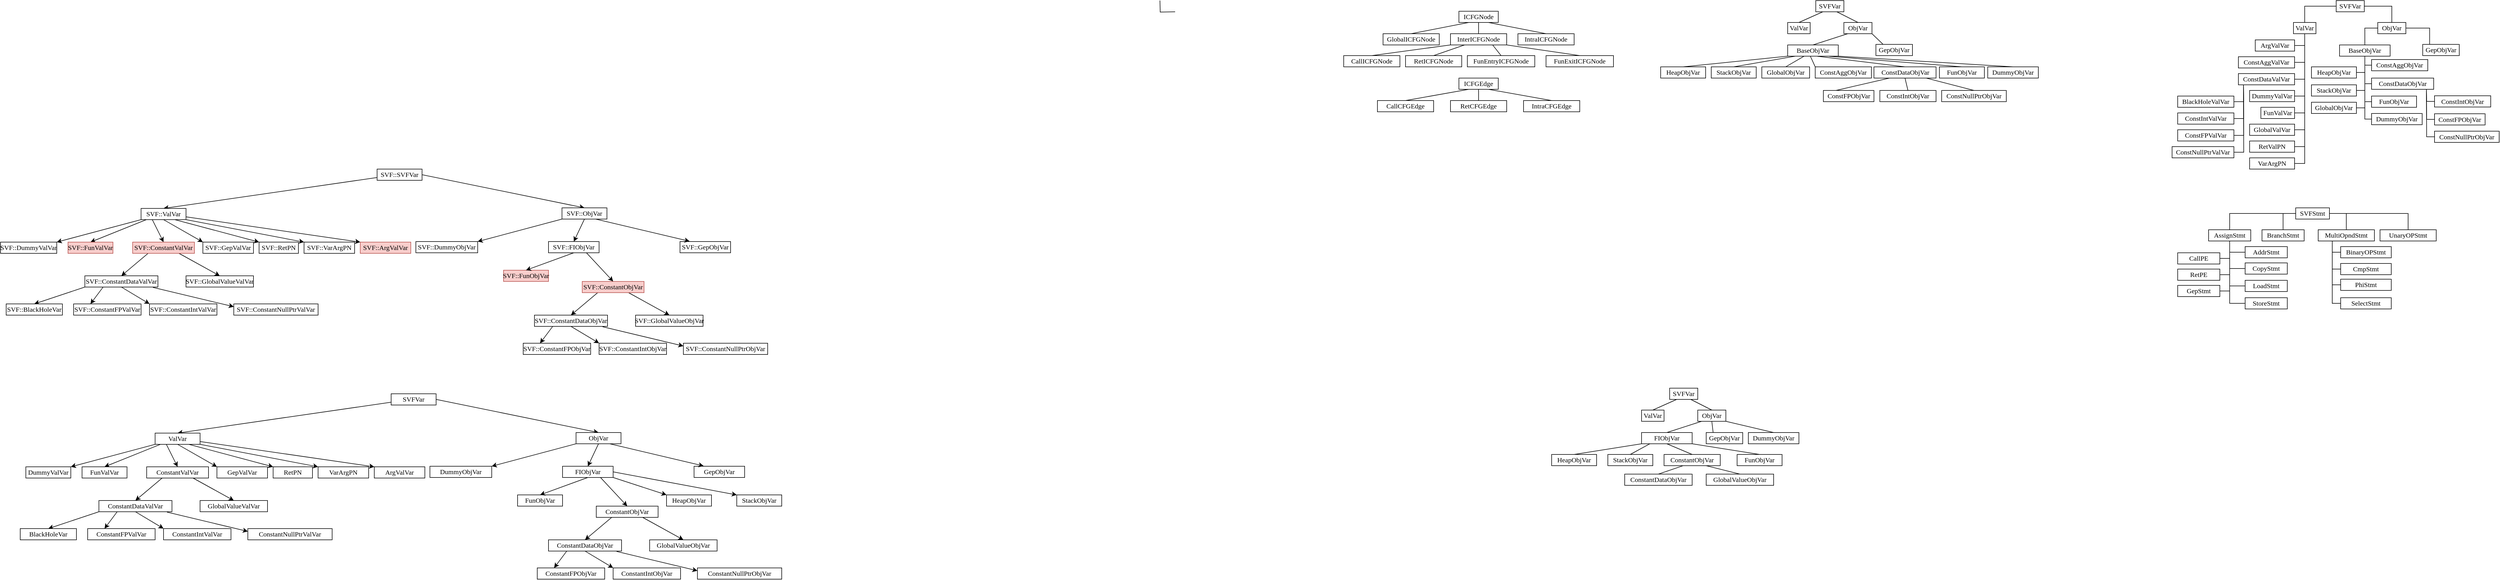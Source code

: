 <mxfile version="26.0.3" pages="2">
  <diagram name="第 1 页" id="oaBwvU0hBXUBrq2sIcGb">
    <mxGraphModel dx="1077" dy="627" grid="1" gridSize="10" guides="1" tooltips="1" connect="1" arrows="1" fold="1" page="1" pageScale="1" pageWidth="3100" pageHeight="1400" math="0" shadow="0">
      <root>
        <mxCell id="0" />
        <mxCell id="1" parent="0" />
        <mxCell id="kdsYvHtpewpyibcica4u-59" style="rounded=0;orthogonalLoop=1;jettySize=auto;html=1;exitX=0;exitY=0.75;exitDx=0;exitDy=0;entryX=0.5;entryY=0;entryDx=0;entryDy=0;" parent="1" source="kdsYvHtpewpyibcica4u-2" target="kdsYvHtpewpyibcica4u-3" edge="1">
          <mxGeometry relative="1" as="geometry" />
        </mxCell>
        <mxCell id="kdsYvHtpewpyibcica4u-60" style="rounded=0;orthogonalLoop=1;jettySize=auto;html=1;exitX=1;exitY=0.5;exitDx=0;exitDy=0;entryX=0.5;entryY=0;entryDx=0;entryDy=0;" parent="1" source="kdsYvHtpewpyibcica4u-2" target="kdsYvHtpewpyibcica4u-35" edge="1">
          <mxGeometry relative="1" as="geometry" />
        </mxCell>
        <mxCell id="kdsYvHtpewpyibcica4u-2" value="&lt;font face=&quot;Linux Libertine&quot;&gt;SVF::SVFVar&lt;/font&gt;" style="rounded=0;whiteSpace=wrap;html=1;" parent="1" vertex="1">
          <mxGeometry x="830" y="370" width="80" height="20" as="geometry" />
        </mxCell>
        <mxCell id="kdsYvHtpewpyibcica4u-13" style="rounded=0;orthogonalLoop=1;jettySize=auto;html=1;exitX=0.14;exitY=0.964;exitDx=0;exitDy=0;entryX=0.5;entryY=0;entryDx=0;entryDy=0;exitPerimeter=0;" parent="1" source="kdsYvHtpewpyibcica4u-3" target="kdsYvHtpewpyibcica4u-5" edge="1">
          <mxGeometry relative="1" as="geometry" />
        </mxCell>
        <mxCell id="kdsYvHtpewpyibcica4u-14" style="rounded=0;orthogonalLoop=1;jettySize=auto;html=1;exitX=0.25;exitY=1;exitDx=0;exitDy=0;entryX=0.5;entryY=0;entryDx=0;entryDy=0;" parent="1" source="kdsYvHtpewpyibcica4u-3" target="kdsYvHtpewpyibcica4u-6" edge="1">
          <mxGeometry relative="1" as="geometry" />
        </mxCell>
        <mxCell id="kdsYvHtpewpyibcica4u-24" style="rounded=0;orthogonalLoop=1;jettySize=auto;html=1;exitX=0.5;exitY=1;exitDx=0;exitDy=0;entryX=0;entryY=0;entryDx=0;entryDy=0;" parent="1" source="kdsYvHtpewpyibcica4u-3" target="kdsYvHtpewpyibcica4u-21" edge="1">
          <mxGeometry relative="1" as="geometry" />
        </mxCell>
        <mxCell id="kdsYvHtpewpyibcica4u-25" style="rounded=0;orthogonalLoop=1;jettySize=auto;html=1;exitX=0.75;exitY=1;exitDx=0;exitDy=0;entryX=0;entryY=0;entryDx=0;entryDy=0;" parent="1" source="kdsYvHtpewpyibcica4u-3" target="kdsYvHtpewpyibcica4u-22" edge="1">
          <mxGeometry relative="1" as="geometry" />
        </mxCell>
        <mxCell id="kdsYvHtpewpyibcica4u-26" style="rounded=0;orthogonalLoop=1;jettySize=auto;html=1;exitX=1;exitY=1;exitDx=0;exitDy=0;entryX=0;entryY=0;entryDx=0;entryDy=0;" parent="1" source="kdsYvHtpewpyibcica4u-3" target="kdsYvHtpewpyibcica4u-23" edge="1">
          <mxGeometry relative="1" as="geometry" />
        </mxCell>
        <mxCell id="kdsYvHtpewpyibcica4u-28" style="rounded=0;orthogonalLoop=1;jettySize=auto;html=1;exitX=0;exitY=1;exitDx=0;exitDy=0;entryX=1;entryY=0;entryDx=0;entryDy=0;" parent="1" source="kdsYvHtpewpyibcica4u-3" target="kdsYvHtpewpyibcica4u-27" edge="1">
          <mxGeometry relative="1" as="geometry" />
        </mxCell>
        <mxCell id="kdsYvHtpewpyibcica4u-3" value="&lt;font face=&quot;Linux Libertine&quot;&gt;SVF::ValVar&lt;/font&gt;" style="rounded=0;whiteSpace=wrap;html=1;" parent="1" vertex="1">
          <mxGeometry x="410" y="440" width="80" height="20" as="geometry" />
        </mxCell>
        <mxCell id="kdsYvHtpewpyibcica4u-5" value="&lt;font face=&quot;Linux Libertine&quot;&gt;SVF::FunValVar&lt;/font&gt;" style="rounded=0;whiteSpace=wrap;html=1;fillColor=#f8cecc;strokeColor=#b85450;" parent="1" vertex="1">
          <mxGeometry x="280" y="500" width="80" height="20" as="geometry" />
        </mxCell>
        <mxCell id="kdsYvHtpewpyibcica4u-15" style="rounded=0;orthogonalLoop=1;jettySize=auto;html=1;exitX=0.25;exitY=1;exitDx=0;exitDy=0;entryX=0.5;entryY=0;entryDx=0;entryDy=0;" parent="1" source="kdsYvHtpewpyibcica4u-6" target="kdsYvHtpewpyibcica4u-7" edge="1">
          <mxGeometry relative="1" as="geometry" />
        </mxCell>
        <mxCell id="kdsYvHtpewpyibcica4u-16" style="rounded=0;orthogonalLoop=1;jettySize=auto;html=1;exitX=0.75;exitY=1;exitDx=0;exitDy=0;entryX=0.5;entryY=0;entryDx=0;entryDy=0;" parent="1" source="kdsYvHtpewpyibcica4u-6" target="kdsYvHtpewpyibcica4u-8" edge="1">
          <mxGeometry relative="1" as="geometry" />
        </mxCell>
        <mxCell id="kdsYvHtpewpyibcica4u-6" value="&lt;font face=&quot;Linux Libertine&quot;&gt;SVF::ConstantValVar&lt;/font&gt;" style="rounded=0;whiteSpace=wrap;html=1;fillColor=#f8cecc;strokeColor=#b85450;" parent="1" vertex="1">
          <mxGeometry x="395" y="500" width="110" height="20" as="geometry" />
        </mxCell>
        <mxCell id="kdsYvHtpewpyibcica4u-17" style="rounded=0;orthogonalLoop=1;jettySize=auto;html=1;exitX=0;exitY=1;exitDx=0;exitDy=0;entryX=0.5;entryY=0;entryDx=0;entryDy=0;" parent="1" source="kdsYvHtpewpyibcica4u-7" target="kdsYvHtpewpyibcica4u-9" edge="1">
          <mxGeometry relative="1" as="geometry" />
        </mxCell>
        <mxCell id="kdsYvHtpewpyibcica4u-18" style="rounded=0;orthogonalLoop=1;jettySize=auto;html=1;exitX=0.25;exitY=1;exitDx=0;exitDy=0;entryX=0.25;entryY=0;entryDx=0;entryDy=0;" parent="1" source="kdsYvHtpewpyibcica4u-7" target="kdsYvHtpewpyibcica4u-10" edge="1">
          <mxGeometry relative="1" as="geometry" />
        </mxCell>
        <mxCell id="kdsYvHtpewpyibcica4u-19" style="rounded=0;orthogonalLoop=1;jettySize=auto;html=1;exitX=0.5;exitY=1;exitDx=0;exitDy=0;entryX=0;entryY=0;entryDx=0;entryDy=0;" parent="1" source="kdsYvHtpewpyibcica4u-7" target="kdsYvHtpewpyibcica4u-11" edge="1">
          <mxGeometry relative="1" as="geometry" />
        </mxCell>
        <mxCell id="kdsYvHtpewpyibcica4u-20" style="rounded=0;orthogonalLoop=1;jettySize=auto;html=1;exitX=0.932;exitY=1.033;exitDx=0;exitDy=0;entryX=0;entryY=0.25;entryDx=0;entryDy=0;exitPerimeter=0;" parent="1" source="kdsYvHtpewpyibcica4u-7" target="kdsYvHtpewpyibcica4u-12" edge="1">
          <mxGeometry relative="1" as="geometry" />
        </mxCell>
        <mxCell id="kdsYvHtpewpyibcica4u-7" value="&lt;font face=&quot;Linux Libertine&quot;&gt;SVF::ConstantDataValVar&lt;/font&gt;" style="rounded=0;whiteSpace=wrap;html=1;" parent="1" vertex="1">
          <mxGeometry x="310" y="560" width="130" height="20" as="geometry" />
        </mxCell>
        <mxCell id="kdsYvHtpewpyibcica4u-8" value="&lt;font face=&quot;Linux Libertine&quot;&gt;SVF::GlobalValueValVar&lt;/font&gt;" style="rounded=0;whiteSpace=wrap;html=1;" parent="1" vertex="1">
          <mxGeometry x="490" y="560" width="120" height="20" as="geometry" />
        </mxCell>
        <mxCell id="kdsYvHtpewpyibcica4u-9" value="&lt;font face=&quot;Linux Libertine&quot;&gt;SVF::BlackHoleVar&lt;/font&gt;" style="rounded=0;whiteSpace=wrap;html=1;" parent="1" vertex="1">
          <mxGeometry x="170" y="610" width="100" height="20" as="geometry" />
        </mxCell>
        <mxCell id="kdsYvHtpewpyibcica4u-10" value="&lt;font face=&quot;Linux Libertine&quot;&gt;SVF::ConstantFPValVar&lt;/font&gt;" style="rounded=0;whiteSpace=wrap;html=1;" parent="1" vertex="1">
          <mxGeometry x="290" y="610" width="120" height="20" as="geometry" />
        </mxCell>
        <mxCell id="kdsYvHtpewpyibcica4u-11" value="&lt;font face=&quot;Linux Libertine&quot;&gt;SVF::ConstantIntValVar&lt;/font&gt;" style="rounded=0;whiteSpace=wrap;html=1;" parent="1" vertex="1">
          <mxGeometry x="425" y="610" width="120" height="20" as="geometry" />
        </mxCell>
        <mxCell id="kdsYvHtpewpyibcica4u-12" value="&lt;font face=&quot;Linux Libertine&quot;&gt;SVF::ConstantNullPtrValVar&lt;/font&gt;" style="rounded=0;whiteSpace=wrap;html=1;" parent="1" vertex="1">
          <mxGeometry x="575" y="610" width="150" height="20" as="geometry" />
        </mxCell>
        <mxCell id="kdsYvHtpewpyibcica4u-21" value="&lt;font face=&quot;Linux Libertine&quot;&gt;SVF::GepValVar&lt;/font&gt;" style="rounded=0;whiteSpace=wrap;html=1;" parent="1" vertex="1">
          <mxGeometry x="520" y="500" width="90" height="20" as="geometry" />
        </mxCell>
        <mxCell id="kdsYvHtpewpyibcica4u-22" value="&lt;font face=&quot;Linux Libertine&quot;&gt;SVF::RetPN&lt;/font&gt;" style="rounded=0;whiteSpace=wrap;html=1;" parent="1" vertex="1">
          <mxGeometry x="620" y="500" width="70" height="20" as="geometry" />
        </mxCell>
        <mxCell id="kdsYvHtpewpyibcica4u-23" value="&lt;font face=&quot;Linux Libertine&quot;&gt;SVF::VarArgPN&lt;/font&gt;" style="rounded=0;whiteSpace=wrap;html=1;" parent="1" vertex="1">
          <mxGeometry x="700" y="500" width="90" height="20" as="geometry" />
        </mxCell>
        <mxCell id="kdsYvHtpewpyibcica4u-27" value="&lt;font face=&quot;Linux Libertine&quot;&gt;SVF::DummyValVar&lt;/font&gt;" style="rounded=0;whiteSpace=wrap;html=1;" parent="1" vertex="1">
          <mxGeometry x="160" y="500" width="100" height="20" as="geometry" />
        </mxCell>
        <mxCell id="kdsYvHtpewpyibcica4u-31" style="rounded=0;orthogonalLoop=1;jettySize=auto;html=1;exitX=0.5;exitY=1;exitDx=0;exitDy=0;entryX=0.5;entryY=0;entryDx=0;entryDy=0;" parent="1" source="kdsYvHtpewpyibcica4u-35" target="kdsYvHtpewpyibcica4u-50" edge="1">
          <mxGeometry relative="1" as="geometry" />
        </mxCell>
        <mxCell id="kdsYvHtpewpyibcica4u-34" style="rounded=0;orthogonalLoop=1;jettySize=auto;html=1;exitX=0;exitY=1;exitDx=0;exitDy=0;entryX=1;entryY=0;entryDx=0;entryDy=0;" parent="1" source="kdsYvHtpewpyibcica4u-35" target="kdsYvHtpewpyibcica4u-53" edge="1">
          <mxGeometry relative="1" as="geometry" />
        </mxCell>
        <mxCell id="kdsYvHtpewpyibcica4u-35" value="&lt;font face=&quot;Linux Libertine&quot;&gt;SVF::ObjVar&lt;/font&gt;" style="rounded=0;whiteSpace=wrap;html=1;" parent="1" vertex="1">
          <mxGeometry x="1159" y="439" width="80" height="20" as="geometry" />
        </mxCell>
        <mxCell id="kdsYvHtpewpyibcica4u-36" value="&lt;font face=&quot;Linux Libertine&quot;&gt;SVF::FunObjVar&lt;/font&gt;" style="rounded=0;whiteSpace=wrap;html=1;fillColor=#f8cecc;strokeColor=#b85450;" parent="1" vertex="1">
          <mxGeometry x="1055" y="550" width="80" height="20" as="geometry" />
        </mxCell>
        <mxCell id="kdsYvHtpewpyibcica4u-37" style="rounded=0;orthogonalLoop=1;jettySize=auto;html=1;exitX=0.25;exitY=1;exitDx=0;exitDy=0;entryX=0.5;entryY=0;entryDx=0;entryDy=0;" parent="1" source="kdsYvHtpewpyibcica4u-39" target="kdsYvHtpewpyibcica4u-44" edge="1">
          <mxGeometry relative="1" as="geometry" />
        </mxCell>
        <mxCell id="kdsYvHtpewpyibcica4u-38" style="rounded=0;orthogonalLoop=1;jettySize=auto;html=1;exitX=0.75;exitY=1;exitDx=0;exitDy=0;entryX=0.5;entryY=0;entryDx=0;entryDy=0;" parent="1" source="kdsYvHtpewpyibcica4u-39" target="kdsYvHtpewpyibcica4u-45" edge="1">
          <mxGeometry relative="1" as="geometry" />
        </mxCell>
        <mxCell id="kdsYvHtpewpyibcica4u-39" value="&lt;font face=&quot;Linux Libertine&quot;&gt;SVF::ConstantObjVar&lt;/font&gt;" style="rounded=0;whiteSpace=wrap;html=1;fillColor=#f8cecc;strokeColor=#b85450;" parent="1" vertex="1">
          <mxGeometry x="1195" y="570" width="110" height="20" as="geometry" />
        </mxCell>
        <mxCell id="kdsYvHtpewpyibcica4u-41" style="rounded=0;orthogonalLoop=1;jettySize=auto;html=1;exitX=0.25;exitY=1;exitDx=0;exitDy=0;entryX=0.25;entryY=0;entryDx=0;entryDy=0;" parent="1" source="kdsYvHtpewpyibcica4u-44" target="kdsYvHtpewpyibcica4u-47" edge="1">
          <mxGeometry relative="1" as="geometry" />
        </mxCell>
        <mxCell id="kdsYvHtpewpyibcica4u-42" style="rounded=0;orthogonalLoop=1;jettySize=auto;html=1;exitX=0.5;exitY=1;exitDx=0;exitDy=0;entryX=0;entryY=0;entryDx=0;entryDy=0;" parent="1" source="kdsYvHtpewpyibcica4u-44" target="kdsYvHtpewpyibcica4u-48" edge="1">
          <mxGeometry relative="1" as="geometry" />
        </mxCell>
        <mxCell id="kdsYvHtpewpyibcica4u-43" style="rounded=0;orthogonalLoop=1;jettySize=auto;html=1;exitX=0.932;exitY=1.033;exitDx=0;exitDy=0;entryX=0;entryY=0.25;entryDx=0;entryDy=0;exitPerimeter=0;" parent="1" source="kdsYvHtpewpyibcica4u-44" target="kdsYvHtpewpyibcica4u-49" edge="1">
          <mxGeometry relative="1" as="geometry" />
        </mxCell>
        <mxCell id="kdsYvHtpewpyibcica4u-44" value="&lt;font face=&quot;Linux Libertine&quot;&gt;SVF::ConstantDataObjVar&lt;/font&gt;" style="rounded=0;whiteSpace=wrap;html=1;" parent="1" vertex="1">
          <mxGeometry x="1110" y="630" width="130" height="20" as="geometry" />
        </mxCell>
        <mxCell id="kdsYvHtpewpyibcica4u-45" value="&lt;font face=&quot;Linux Libertine&quot;&gt;SVF::GlobalValueObjVar&lt;/font&gt;" style="rounded=0;whiteSpace=wrap;html=1;" parent="1" vertex="1">
          <mxGeometry x="1290" y="630" width="120" height="20" as="geometry" />
        </mxCell>
        <mxCell id="kdsYvHtpewpyibcica4u-47" value="&lt;font face=&quot;Linux Libertine&quot;&gt;SVF::ConstantFPObjVar&lt;/font&gt;" style="rounded=0;whiteSpace=wrap;html=1;" parent="1" vertex="1">
          <mxGeometry x="1090" y="680" width="120" height="20" as="geometry" />
        </mxCell>
        <mxCell id="kdsYvHtpewpyibcica4u-48" value="&lt;font face=&quot;Linux Libertine&quot;&gt;SVF::ConstantIntObjVar&lt;/font&gt;" style="rounded=0;whiteSpace=wrap;html=1;" parent="1" vertex="1">
          <mxGeometry x="1225" y="680" width="120" height="20" as="geometry" />
        </mxCell>
        <mxCell id="kdsYvHtpewpyibcica4u-49" value="&lt;font face=&quot;Linux Libertine&quot;&gt;SVF::ConstantNullPtrObjVar&lt;/font&gt;" style="rounded=0;whiteSpace=wrap;html=1;" parent="1" vertex="1">
          <mxGeometry x="1375" y="680" width="150" height="20" as="geometry" />
        </mxCell>
        <mxCell id="kdsYvHtpewpyibcica4u-61" style="rounded=0;orthogonalLoop=1;jettySize=auto;html=1;exitX=0.5;exitY=1;exitDx=0;exitDy=0;entryX=0.5;entryY=0;entryDx=0;entryDy=0;" parent="1" source="kdsYvHtpewpyibcica4u-50" target="kdsYvHtpewpyibcica4u-36" edge="1">
          <mxGeometry relative="1" as="geometry" />
        </mxCell>
        <mxCell id="kdsYvHtpewpyibcica4u-62" style="rounded=0;orthogonalLoop=1;jettySize=auto;html=1;exitX=0.75;exitY=1;exitDx=0;exitDy=0;entryX=0.5;entryY=0;entryDx=0;entryDy=0;" parent="1" source="kdsYvHtpewpyibcica4u-50" target="kdsYvHtpewpyibcica4u-39" edge="1">
          <mxGeometry relative="1" as="geometry" />
        </mxCell>
        <mxCell id="kdsYvHtpewpyibcica4u-50" value="&lt;font face=&quot;Linux Libertine&quot;&gt;SVF::FIObjVar&lt;/font&gt;" style="rounded=0;whiteSpace=wrap;html=1;" parent="1" vertex="1">
          <mxGeometry x="1135" y="499" width="90" height="20" as="geometry" />
        </mxCell>
        <mxCell id="kdsYvHtpewpyibcica4u-53" value="&lt;font face=&quot;Linux Libertine&quot;&gt;SVF::DummyObjVar&lt;/font&gt;" style="rounded=0;whiteSpace=wrap;html=1;" parent="1" vertex="1">
          <mxGeometry x="899" y="499" width="110" height="20" as="geometry" />
        </mxCell>
        <mxCell id="kdsYvHtpewpyibcica4u-54" value="&lt;font face=&quot;Linux Libertine&quot;&gt;SVF::ArgValVar&lt;/font&gt;" style="rounded=0;whiteSpace=wrap;html=1;fillColor=#f8cecc;strokeColor=#b85450;" parent="1" vertex="1">
          <mxGeometry x="800" y="500" width="90" height="20" as="geometry" />
        </mxCell>
        <mxCell id="kdsYvHtpewpyibcica4u-55" style="rounded=0;orthogonalLoop=1;jettySize=auto;html=1;exitX=1;exitY=0.75;exitDx=0;exitDy=0;entryX=0;entryY=0;entryDx=0;entryDy=0;" parent="1" source="kdsYvHtpewpyibcica4u-3" target="kdsYvHtpewpyibcica4u-54" edge="1">
          <mxGeometry relative="1" as="geometry">
            <mxPoint x="500" y="470" as="sourcePoint" />
            <mxPoint x="710" y="510" as="targetPoint" />
          </mxGeometry>
        </mxCell>
        <mxCell id="kdsYvHtpewpyibcica4u-56" value="&lt;font face=&quot;Linux Libertine&quot;&gt;SVF::GepObjVar&lt;/font&gt;" style="rounded=0;whiteSpace=wrap;html=1;" parent="1" vertex="1">
          <mxGeometry x="1369" y="499" width="90" height="20" as="geometry" />
        </mxCell>
        <mxCell id="kdsYvHtpewpyibcica4u-57" style="rounded=0;orthogonalLoop=1;jettySize=auto;html=1;exitX=0.75;exitY=1;exitDx=0;exitDy=0;entryX=0.189;entryY=-0.025;entryDx=0;entryDy=0;entryPerimeter=0;" parent="1" source="kdsYvHtpewpyibcica4u-35" target="kdsYvHtpewpyibcica4u-56" edge="1">
          <mxGeometry relative="1" as="geometry" />
        </mxCell>
        <mxCell id="Uj7icokp1mhaQFu6rcaO-1" style="rounded=0;orthogonalLoop=1;jettySize=auto;html=1;exitX=0;exitY=0.75;exitDx=0;exitDy=0;entryX=0.5;entryY=0;entryDx=0;entryDy=0;" parent="1" source="Uj7icokp1mhaQFu6rcaO-3" target="Uj7icokp1mhaQFu6rcaO-10" edge="1">
          <mxGeometry relative="1" as="geometry" />
        </mxCell>
        <mxCell id="Uj7icokp1mhaQFu6rcaO-2" style="rounded=0;orthogonalLoop=1;jettySize=auto;html=1;exitX=1;exitY=0.5;exitDx=0;exitDy=0;entryX=0.5;entryY=0;entryDx=0;entryDy=0;" parent="1" source="Uj7icokp1mhaQFu6rcaO-3" target="Uj7icokp1mhaQFu6rcaO-31" edge="1">
          <mxGeometry relative="1" as="geometry" />
        </mxCell>
        <mxCell id="Uj7icokp1mhaQFu6rcaO-3" value="&lt;font face=&quot;Linux Libertine&quot;&gt;SVFVar&lt;/font&gt;" style="rounded=0;whiteSpace=wrap;html=1;" parent="1" vertex="1">
          <mxGeometry x="855" y="770" width="80" height="20" as="geometry" />
        </mxCell>
        <mxCell id="Uj7icokp1mhaQFu6rcaO-4" style="rounded=0;orthogonalLoop=1;jettySize=auto;html=1;exitX=0.14;exitY=0.964;exitDx=0;exitDy=0;entryX=0.5;entryY=0;entryDx=0;entryDy=0;exitPerimeter=0;" parent="1" source="Uj7icokp1mhaQFu6rcaO-10" target="Uj7icokp1mhaQFu6rcaO-11" edge="1">
          <mxGeometry relative="1" as="geometry" />
        </mxCell>
        <mxCell id="Uj7icokp1mhaQFu6rcaO-5" style="rounded=0;orthogonalLoop=1;jettySize=auto;html=1;exitX=0.25;exitY=1;exitDx=0;exitDy=0;entryX=0.5;entryY=0;entryDx=0;entryDy=0;" parent="1" source="Uj7icokp1mhaQFu6rcaO-10" target="Uj7icokp1mhaQFu6rcaO-14" edge="1">
          <mxGeometry relative="1" as="geometry" />
        </mxCell>
        <mxCell id="Uj7icokp1mhaQFu6rcaO-6" style="rounded=0;orthogonalLoop=1;jettySize=auto;html=1;exitX=0.5;exitY=1;exitDx=0;exitDy=0;entryX=0;entryY=0;entryDx=0;entryDy=0;" parent="1" source="Uj7icokp1mhaQFu6rcaO-10" target="Uj7icokp1mhaQFu6rcaO-25" edge="1">
          <mxGeometry relative="1" as="geometry" />
        </mxCell>
        <mxCell id="Uj7icokp1mhaQFu6rcaO-7" style="rounded=0;orthogonalLoop=1;jettySize=auto;html=1;exitX=0.75;exitY=1;exitDx=0;exitDy=0;entryX=0;entryY=0;entryDx=0;entryDy=0;" parent="1" source="Uj7icokp1mhaQFu6rcaO-10" target="Uj7icokp1mhaQFu6rcaO-26" edge="1">
          <mxGeometry relative="1" as="geometry" />
        </mxCell>
        <mxCell id="Uj7icokp1mhaQFu6rcaO-8" style="rounded=0;orthogonalLoop=1;jettySize=auto;html=1;exitX=1;exitY=1;exitDx=0;exitDy=0;entryX=0;entryY=0;entryDx=0;entryDy=0;" parent="1" source="Uj7icokp1mhaQFu6rcaO-10" target="Uj7icokp1mhaQFu6rcaO-27" edge="1">
          <mxGeometry relative="1" as="geometry" />
        </mxCell>
        <mxCell id="Uj7icokp1mhaQFu6rcaO-9" style="rounded=0;orthogonalLoop=1;jettySize=auto;html=1;exitX=0;exitY=1;exitDx=0;exitDy=0;entryX=1;entryY=0;entryDx=0;entryDy=0;" parent="1" source="Uj7icokp1mhaQFu6rcaO-10" target="Uj7icokp1mhaQFu6rcaO-28" edge="1">
          <mxGeometry relative="1" as="geometry" />
        </mxCell>
        <mxCell id="Uj7icokp1mhaQFu6rcaO-10" value="&lt;font face=&quot;Linux Libertine&quot;&gt;ValVar&lt;/font&gt;" style="rounded=0;whiteSpace=wrap;html=1;" parent="1" vertex="1">
          <mxGeometry x="435" y="840" width="80" height="20" as="geometry" />
        </mxCell>
        <mxCell id="Uj7icokp1mhaQFu6rcaO-11" value="&lt;font face=&quot;Linux Libertine&quot;&gt;FunValVar&lt;/font&gt;" style="rounded=0;whiteSpace=wrap;html=1;" parent="1" vertex="1">
          <mxGeometry x="305" y="900" width="80" height="20" as="geometry" />
        </mxCell>
        <mxCell id="Uj7icokp1mhaQFu6rcaO-12" style="rounded=0;orthogonalLoop=1;jettySize=auto;html=1;exitX=0.25;exitY=1;exitDx=0;exitDy=0;entryX=0.5;entryY=0;entryDx=0;entryDy=0;" parent="1" source="Uj7icokp1mhaQFu6rcaO-14" target="Uj7icokp1mhaQFu6rcaO-19" edge="1">
          <mxGeometry relative="1" as="geometry" />
        </mxCell>
        <mxCell id="Uj7icokp1mhaQFu6rcaO-13" style="rounded=0;orthogonalLoop=1;jettySize=auto;html=1;exitX=0.75;exitY=1;exitDx=0;exitDy=0;entryX=0.5;entryY=0;entryDx=0;entryDy=0;" parent="1" source="Uj7icokp1mhaQFu6rcaO-14" target="Uj7icokp1mhaQFu6rcaO-20" edge="1">
          <mxGeometry relative="1" as="geometry" />
        </mxCell>
        <mxCell id="Uj7icokp1mhaQFu6rcaO-14" value="&lt;font face=&quot;Linux Libertine&quot;&gt;ConstantValVar&lt;/font&gt;" style="rounded=0;whiteSpace=wrap;html=1;" parent="1" vertex="1">
          <mxGeometry x="420" y="900" width="110" height="20" as="geometry" />
        </mxCell>
        <mxCell id="Uj7icokp1mhaQFu6rcaO-15" style="rounded=0;orthogonalLoop=1;jettySize=auto;html=1;exitX=0;exitY=1;exitDx=0;exitDy=0;entryX=0.5;entryY=0;entryDx=0;entryDy=0;" parent="1" source="Uj7icokp1mhaQFu6rcaO-19" target="Uj7icokp1mhaQFu6rcaO-21" edge="1">
          <mxGeometry relative="1" as="geometry" />
        </mxCell>
        <mxCell id="Uj7icokp1mhaQFu6rcaO-16" style="rounded=0;orthogonalLoop=1;jettySize=auto;html=1;exitX=0.25;exitY=1;exitDx=0;exitDy=0;entryX=0.25;entryY=0;entryDx=0;entryDy=0;" parent="1" source="Uj7icokp1mhaQFu6rcaO-19" target="Uj7icokp1mhaQFu6rcaO-22" edge="1">
          <mxGeometry relative="1" as="geometry" />
        </mxCell>
        <mxCell id="Uj7icokp1mhaQFu6rcaO-17" style="rounded=0;orthogonalLoop=1;jettySize=auto;html=1;exitX=0.5;exitY=1;exitDx=0;exitDy=0;entryX=0;entryY=0;entryDx=0;entryDy=0;" parent="1" source="Uj7icokp1mhaQFu6rcaO-19" target="Uj7icokp1mhaQFu6rcaO-23" edge="1">
          <mxGeometry relative="1" as="geometry" />
        </mxCell>
        <mxCell id="Uj7icokp1mhaQFu6rcaO-18" style="rounded=0;orthogonalLoop=1;jettySize=auto;html=1;exitX=0.932;exitY=1.033;exitDx=0;exitDy=0;entryX=0;entryY=0.25;entryDx=0;entryDy=0;exitPerimeter=0;" parent="1" source="Uj7icokp1mhaQFu6rcaO-19" target="Uj7icokp1mhaQFu6rcaO-24" edge="1">
          <mxGeometry relative="1" as="geometry" />
        </mxCell>
        <mxCell id="Uj7icokp1mhaQFu6rcaO-19" value="&lt;font face=&quot;Linux Libertine&quot;&gt;ConstantDataValVar&lt;/font&gt;" style="rounded=0;whiteSpace=wrap;html=1;" parent="1" vertex="1">
          <mxGeometry x="335" y="960" width="130" height="20" as="geometry" />
        </mxCell>
        <mxCell id="Uj7icokp1mhaQFu6rcaO-20" value="&lt;font face=&quot;Linux Libertine&quot;&gt;GlobalValueValVar&lt;/font&gt;" style="rounded=0;whiteSpace=wrap;html=1;" parent="1" vertex="1">
          <mxGeometry x="515" y="960" width="120" height="20" as="geometry" />
        </mxCell>
        <mxCell id="Uj7icokp1mhaQFu6rcaO-21" value="&lt;font face=&quot;Linux Libertine&quot;&gt;BlackHoleVar&lt;/font&gt;" style="rounded=0;whiteSpace=wrap;html=1;" parent="1" vertex="1">
          <mxGeometry x="195" y="1010" width="100" height="20" as="geometry" />
        </mxCell>
        <mxCell id="Uj7icokp1mhaQFu6rcaO-22" value="&lt;font face=&quot;Linux Libertine&quot;&gt;ConstantFPValVar&lt;/font&gt;" style="rounded=0;whiteSpace=wrap;html=1;" parent="1" vertex="1">
          <mxGeometry x="315" y="1010" width="120" height="20" as="geometry" />
        </mxCell>
        <mxCell id="Uj7icokp1mhaQFu6rcaO-23" value="&lt;font face=&quot;Linux Libertine&quot;&gt;ConstantIntValVar&lt;/font&gt;" style="rounded=0;whiteSpace=wrap;html=1;" parent="1" vertex="1">
          <mxGeometry x="450" y="1010" width="120" height="20" as="geometry" />
        </mxCell>
        <mxCell id="Uj7icokp1mhaQFu6rcaO-24" value="&lt;font face=&quot;Linux Libertine&quot;&gt;ConstantNullPtrValVar&lt;/font&gt;" style="rounded=0;whiteSpace=wrap;html=1;" parent="1" vertex="1">
          <mxGeometry x="600" y="1010" width="150" height="20" as="geometry" />
        </mxCell>
        <mxCell id="Uj7icokp1mhaQFu6rcaO-25" value="&lt;font face=&quot;Linux Libertine&quot;&gt;GepValVar&lt;/font&gt;" style="rounded=0;whiteSpace=wrap;html=1;" parent="1" vertex="1">
          <mxGeometry x="545" y="900" width="90" height="20" as="geometry" />
        </mxCell>
        <mxCell id="Uj7icokp1mhaQFu6rcaO-26" value="&lt;font face=&quot;Linux Libertine&quot;&gt;RetPN&lt;/font&gt;" style="rounded=0;whiteSpace=wrap;html=1;" parent="1" vertex="1">
          <mxGeometry x="645" y="900" width="70" height="20" as="geometry" />
        </mxCell>
        <mxCell id="Uj7icokp1mhaQFu6rcaO-27" value="&lt;font face=&quot;Linux Libertine&quot;&gt;VarArgPN&lt;/font&gt;" style="rounded=0;whiteSpace=wrap;html=1;" parent="1" vertex="1">
          <mxGeometry x="725" y="900" width="90" height="20" as="geometry" />
        </mxCell>
        <mxCell id="Uj7icokp1mhaQFu6rcaO-28" value="&lt;font face=&quot;Linux Libertine&quot;&gt;DummyValVar&lt;/font&gt;" style="rounded=0;whiteSpace=wrap;html=1;" parent="1" vertex="1">
          <mxGeometry x="205" y="900" width="80" height="20" as="geometry" />
        </mxCell>
        <mxCell id="Uj7icokp1mhaQFu6rcaO-29" style="rounded=0;orthogonalLoop=1;jettySize=auto;html=1;exitX=0.5;exitY=1;exitDx=0;exitDy=0;entryX=0.5;entryY=0;entryDx=0;entryDy=0;" parent="1" source="Uj7icokp1mhaQFu6rcaO-31" target="Uj7icokp1mhaQFu6rcaO-46" edge="1">
          <mxGeometry relative="1" as="geometry" />
        </mxCell>
        <mxCell id="Uj7icokp1mhaQFu6rcaO-30" style="rounded=0;orthogonalLoop=1;jettySize=auto;html=1;exitX=0;exitY=1;exitDx=0;exitDy=0;entryX=1;entryY=0;entryDx=0;entryDy=0;" parent="1" source="Uj7icokp1mhaQFu6rcaO-31" target="Uj7icokp1mhaQFu6rcaO-47" edge="1">
          <mxGeometry relative="1" as="geometry" />
        </mxCell>
        <mxCell id="Uj7icokp1mhaQFu6rcaO-31" value="&lt;font face=&quot;Linux Libertine&quot;&gt;ObjVar&lt;/font&gt;" style="rounded=0;whiteSpace=wrap;html=1;" parent="1" vertex="1">
          <mxGeometry x="1184" y="839" width="80" height="20" as="geometry" />
        </mxCell>
        <mxCell id="Uj7icokp1mhaQFu6rcaO-32" value="&lt;font face=&quot;Linux Libertine&quot;&gt;FunObjVar&lt;/font&gt;" style="rounded=0;whiteSpace=wrap;html=1;" parent="1" vertex="1">
          <mxGeometry x="1080" y="950" width="80" height="20" as="geometry" />
        </mxCell>
        <mxCell id="Uj7icokp1mhaQFu6rcaO-33" style="rounded=0;orthogonalLoop=1;jettySize=auto;html=1;exitX=0.25;exitY=1;exitDx=0;exitDy=0;entryX=0.5;entryY=0;entryDx=0;entryDy=0;" parent="1" source="Uj7icokp1mhaQFu6rcaO-35" target="Uj7icokp1mhaQFu6rcaO-39" edge="1">
          <mxGeometry relative="1" as="geometry" />
        </mxCell>
        <mxCell id="Uj7icokp1mhaQFu6rcaO-34" style="rounded=0;orthogonalLoop=1;jettySize=auto;html=1;exitX=0.75;exitY=1;exitDx=0;exitDy=0;entryX=0.5;entryY=0;entryDx=0;entryDy=0;" parent="1" source="Uj7icokp1mhaQFu6rcaO-35" target="Uj7icokp1mhaQFu6rcaO-40" edge="1">
          <mxGeometry relative="1" as="geometry" />
        </mxCell>
        <mxCell id="Uj7icokp1mhaQFu6rcaO-35" value="&lt;font face=&quot;Linux Libertine&quot;&gt;ConstantObjVar&lt;/font&gt;" style="rounded=0;whiteSpace=wrap;html=1;" parent="1" vertex="1">
          <mxGeometry x="1220" y="970" width="110" height="20" as="geometry" />
        </mxCell>
        <mxCell id="Uj7icokp1mhaQFu6rcaO-36" style="rounded=0;orthogonalLoop=1;jettySize=auto;html=1;exitX=0.25;exitY=1;exitDx=0;exitDy=0;entryX=0.25;entryY=0;entryDx=0;entryDy=0;" parent="1" source="Uj7icokp1mhaQFu6rcaO-39" target="Uj7icokp1mhaQFu6rcaO-41" edge="1">
          <mxGeometry relative="1" as="geometry" />
        </mxCell>
        <mxCell id="Uj7icokp1mhaQFu6rcaO-37" style="rounded=0;orthogonalLoop=1;jettySize=auto;html=1;exitX=0.5;exitY=1;exitDx=0;exitDy=0;entryX=0;entryY=0;entryDx=0;entryDy=0;" parent="1" source="Uj7icokp1mhaQFu6rcaO-39" target="Uj7icokp1mhaQFu6rcaO-42" edge="1">
          <mxGeometry relative="1" as="geometry" />
        </mxCell>
        <mxCell id="Uj7icokp1mhaQFu6rcaO-38" style="rounded=0;orthogonalLoop=1;jettySize=auto;html=1;exitX=0.932;exitY=1.033;exitDx=0;exitDy=0;entryX=0;entryY=0.25;entryDx=0;entryDy=0;exitPerimeter=0;" parent="1" source="Uj7icokp1mhaQFu6rcaO-39" target="Uj7icokp1mhaQFu6rcaO-43" edge="1">
          <mxGeometry relative="1" as="geometry" />
        </mxCell>
        <mxCell id="Uj7icokp1mhaQFu6rcaO-39" value="&lt;font face=&quot;Linux Libertine&quot;&gt;ConstantDataObjVar&lt;/font&gt;" style="rounded=0;whiteSpace=wrap;html=1;" parent="1" vertex="1">
          <mxGeometry x="1135" y="1030" width="130" height="20" as="geometry" />
        </mxCell>
        <mxCell id="Uj7icokp1mhaQFu6rcaO-40" value="&lt;font face=&quot;Linux Libertine&quot;&gt;GlobalValueObjVar&lt;/font&gt;" style="rounded=0;whiteSpace=wrap;html=1;" parent="1" vertex="1">
          <mxGeometry x="1315" y="1030" width="120" height="20" as="geometry" />
        </mxCell>
        <mxCell id="Uj7icokp1mhaQFu6rcaO-41" value="&lt;font face=&quot;Linux Libertine&quot;&gt;ConstantFPObjVar&lt;/font&gt;" style="rounded=0;whiteSpace=wrap;html=1;" parent="1" vertex="1">
          <mxGeometry x="1115" y="1080" width="120" height="20" as="geometry" />
        </mxCell>
        <mxCell id="Uj7icokp1mhaQFu6rcaO-42" value="&lt;font face=&quot;Linux Libertine&quot;&gt;ConstantIntObjVar&lt;/font&gt;" style="rounded=0;whiteSpace=wrap;html=1;" parent="1" vertex="1">
          <mxGeometry x="1250" y="1080" width="120" height="20" as="geometry" />
        </mxCell>
        <mxCell id="Uj7icokp1mhaQFu6rcaO-43" value="&lt;font face=&quot;Linux Libertine&quot;&gt;ConstantNullPtrObjVar&lt;/font&gt;" style="rounded=0;whiteSpace=wrap;html=1;" parent="1" vertex="1">
          <mxGeometry x="1400" y="1080" width="150" height="20" as="geometry" />
        </mxCell>
        <mxCell id="Uj7icokp1mhaQFu6rcaO-44" style="rounded=0;orthogonalLoop=1;jettySize=auto;html=1;exitX=0.5;exitY=1;exitDx=0;exitDy=0;entryX=0.5;entryY=0;entryDx=0;entryDy=0;" parent="1" source="Uj7icokp1mhaQFu6rcaO-46" target="Uj7icokp1mhaQFu6rcaO-32" edge="1">
          <mxGeometry relative="1" as="geometry" />
        </mxCell>
        <mxCell id="Uj7icokp1mhaQFu6rcaO-45" style="rounded=0;orthogonalLoop=1;jettySize=auto;html=1;exitX=0.75;exitY=1;exitDx=0;exitDy=0;entryX=0.5;entryY=0;entryDx=0;entryDy=0;" parent="1" source="Uj7icokp1mhaQFu6rcaO-46" target="Uj7icokp1mhaQFu6rcaO-35" edge="1">
          <mxGeometry relative="1" as="geometry" />
        </mxCell>
        <mxCell id="Uj7icokp1mhaQFu6rcaO-54" style="rounded=0;orthogonalLoop=1;jettySize=auto;html=1;exitX=1;exitY=1;exitDx=0;exitDy=0;entryX=0;entryY=0;entryDx=0;entryDy=0;" parent="1" source="Uj7icokp1mhaQFu6rcaO-46" target="Uj7icokp1mhaQFu6rcaO-52" edge="1">
          <mxGeometry relative="1" as="geometry" />
        </mxCell>
        <mxCell id="Uj7icokp1mhaQFu6rcaO-55" style="rounded=0;orthogonalLoop=1;jettySize=auto;html=1;exitX=1;exitY=0.5;exitDx=0;exitDy=0;entryX=0;entryY=0;entryDx=0;entryDy=0;" parent="1" source="Uj7icokp1mhaQFu6rcaO-46" target="Uj7icokp1mhaQFu6rcaO-53" edge="1">
          <mxGeometry relative="1" as="geometry" />
        </mxCell>
        <mxCell id="Uj7icokp1mhaQFu6rcaO-46" value="&lt;font face=&quot;Linux Libertine&quot;&gt;FIObjVar&lt;/font&gt;" style="rounded=0;whiteSpace=wrap;html=1;" parent="1" vertex="1">
          <mxGeometry x="1160" y="899" width="90" height="20" as="geometry" />
        </mxCell>
        <mxCell id="Uj7icokp1mhaQFu6rcaO-47" value="&lt;font face=&quot;Linux Libertine&quot;&gt;DummyObjVar&lt;/font&gt;" style="rounded=0;whiteSpace=wrap;html=1;" parent="1" vertex="1">
          <mxGeometry x="924" y="899" width="110" height="20" as="geometry" />
        </mxCell>
        <mxCell id="Uj7icokp1mhaQFu6rcaO-48" value="&lt;font face=&quot;Linux Libertine&quot;&gt;ArgValVar&lt;/font&gt;" style="rounded=0;whiteSpace=wrap;html=1;" parent="1" vertex="1">
          <mxGeometry x="825" y="900" width="90" height="20" as="geometry" />
        </mxCell>
        <mxCell id="Uj7icokp1mhaQFu6rcaO-49" style="rounded=0;orthogonalLoop=1;jettySize=auto;html=1;exitX=1;exitY=0.75;exitDx=0;exitDy=0;entryX=0;entryY=0;entryDx=0;entryDy=0;" parent="1" source="Uj7icokp1mhaQFu6rcaO-10" target="Uj7icokp1mhaQFu6rcaO-48" edge="1">
          <mxGeometry relative="1" as="geometry">
            <mxPoint x="525" y="870" as="sourcePoint" />
            <mxPoint x="735" y="910" as="targetPoint" />
          </mxGeometry>
        </mxCell>
        <mxCell id="Uj7icokp1mhaQFu6rcaO-50" value="&lt;font face=&quot;Linux Libertine&quot;&gt;GepObjVar&lt;/font&gt;" style="rounded=0;whiteSpace=wrap;html=1;" parent="1" vertex="1">
          <mxGeometry x="1394" y="899" width="90" height="20" as="geometry" />
        </mxCell>
        <mxCell id="Uj7icokp1mhaQFu6rcaO-51" style="rounded=0;orthogonalLoop=1;jettySize=auto;html=1;exitX=0.75;exitY=1;exitDx=0;exitDy=0;entryX=0.189;entryY=-0.025;entryDx=0;entryDy=0;entryPerimeter=0;" parent="1" source="Uj7icokp1mhaQFu6rcaO-31" target="Uj7icokp1mhaQFu6rcaO-50" edge="1">
          <mxGeometry relative="1" as="geometry" />
        </mxCell>
        <mxCell id="Uj7icokp1mhaQFu6rcaO-52" value="&lt;font face=&quot;Linux Libertine&quot;&gt;HeapObjVar&lt;/font&gt;" style="rounded=0;whiteSpace=wrap;html=1;" parent="1" vertex="1">
          <mxGeometry x="1345" y="950" width="80" height="20" as="geometry" />
        </mxCell>
        <mxCell id="Uj7icokp1mhaQFu6rcaO-53" value="&lt;font face=&quot;Linux Libertine&quot;&gt;StackObjVar&lt;/font&gt;" style="rounded=0;whiteSpace=wrap;html=1;" parent="1" vertex="1">
          <mxGeometry x="1470" y="950" width="80" height="20" as="geometry" />
        </mxCell>
        <mxCell id="Uj7icokp1mhaQFu6rcaO-56" style="rounded=0;orthogonalLoop=1;jettySize=auto;html=1;exitX=0.25;exitY=1;exitDx=0;exitDy=0;entryX=0.5;entryY=0;entryDx=0;entryDy=0;fontFamily=Comic Sans MS;endSize=6;endArrow=none;endFill=0;" parent="1" source="Uj7icokp1mhaQFu6rcaO-58" target="Uj7icokp1mhaQFu6rcaO-65" edge="1">
          <mxGeometry relative="1" as="geometry" />
        </mxCell>
        <mxCell id="Uj7icokp1mhaQFu6rcaO-57" style="rounded=0;orthogonalLoop=1;jettySize=auto;html=1;exitX=0.75;exitY=1;exitDx=0;exitDy=0;entryX=0.5;entryY=0;entryDx=0;entryDy=0;fontFamily=Comic Sans MS;endSize=6;endArrow=none;endFill=0;" parent="1" source="Uj7icokp1mhaQFu6rcaO-58" target="Uj7icokp1mhaQFu6rcaO-86" edge="1">
          <mxGeometry relative="1" as="geometry" />
        </mxCell>
        <mxCell id="Uj7icokp1mhaQFu6rcaO-58" value="&lt;font&gt;SVFVar&lt;/font&gt;" style="rounded=0;whiteSpace=wrap;html=1;fontFamily=Comic Sans MS;" parent="1" vertex="1">
          <mxGeometry x="3390" y="70" width="50" height="20" as="geometry" />
        </mxCell>
        <mxCell id="Uj7icokp1mhaQFu6rcaO-65" value="&lt;font&gt;ValVar&lt;/font&gt;" style="rounded=0;whiteSpace=wrap;html=1;fontFamily=Comic Sans MS;" parent="1" vertex="1">
          <mxGeometry x="3340" y="109" width="40" height="20" as="geometry" />
        </mxCell>
        <mxCell id="Uj7icokp1mhaQFu6rcaO-84" style="rounded=0;orthogonalLoop=1;jettySize=auto;html=1;exitX=0.153;exitY=0.987;exitDx=0;exitDy=0;entryX=0.5;entryY=0;entryDx=0;entryDy=0;fontFamily=Comic Sans MS;exitPerimeter=0;endArrow=none;endFill=0;endSize=6;" parent="1" source="Uj7icokp1mhaQFu6rcaO-86" target="Uj7icokp1mhaQFu6rcaO-103" edge="1">
          <mxGeometry relative="1" as="geometry" />
        </mxCell>
        <mxCell id="Uj7icokp1mhaQFu6rcaO-112" style="rounded=0;orthogonalLoop=1;jettySize=auto;html=1;exitX=1;exitY=1;exitDx=0;exitDy=0;entryX=0.5;entryY=0;entryDx=0;entryDy=0;endArrow=none;endFill=0;endSize=6;" parent="1" source="Uj7icokp1mhaQFu6rcaO-103" target="Uj7icokp1mhaQFu6rcaO-104" edge="1">
          <mxGeometry relative="1" as="geometry" />
        </mxCell>
        <mxCell id="Uj7icokp1mhaQFu6rcaO-86" value="&lt;font&gt;ObjVar&lt;/font&gt;" style="rounded=0;whiteSpace=wrap;html=1;fontFamily=Comic Sans MS;" parent="1" vertex="1">
          <mxGeometry x="3440" y="109" width="50" height="20" as="geometry" />
        </mxCell>
        <mxCell id="Uj7icokp1mhaQFu6rcaO-87" value="&lt;font&gt;FunObjVar&lt;/font&gt;" style="rounded=0;whiteSpace=wrap;html=1;fontFamily=Comic Sans MS;" parent="1" vertex="1">
          <mxGeometry x="3610" y="188" width="80" height="20" as="geometry" />
        </mxCell>
        <mxCell id="Uj7icokp1mhaQFu6rcaO-88" style="rounded=0;orthogonalLoop=1;jettySize=auto;html=1;entryX=0.5;entryY=0;entryDx=0;entryDy=0;fontFamily=Comic Sans MS;endArrow=none;endFill=0;endSize=6;exitX=0.584;exitY=1.007;exitDx=0;exitDy=0;exitPerimeter=0;" parent="1" source="Uj7icokp1mhaQFu6rcaO-103" target="Uj7icokp1mhaQFu6rcaO-94" edge="1">
          <mxGeometry relative="1" as="geometry">
            <mxPoint x="3230" y="230" as="sourcePoint" />
          </mxGeometry>
        </mxCell>
        <mxCell id="Uj7icokp1mhaQFu6rcaO-91" style="rounded=0;orthogonalLoop=1;jettySize=auto;html=1;exitX=0.25;exitY=1;exitDx=0;exitDy=0;entryX=0.25;entryY=0;entryDx=0;entryDy=0;fontFamily=Comic Sans MS;endArrow=none;endFill=0;endSize=6;" parent="1" source="Uj7icokp1mhaQFu6rcaO-94" target="Uj7icokp1mhaQFu6rcaO-96" edge="1">
          <mxGeometry relative="1" as="geometry" />
        </mxCell>
        <mxCell id="Uj7icokp1mhaQFu6rcaO-92" style="rounded=0;orthogonalLoop=1;jettySize=auto;html=1;exitX=0.5;exitY=1;exitDx=0;exitDy=0;entryX=0.5;entryY=0;entryDx=0;entryDy=0;fontFamily=Comic Sans MS;endArrow=none;endFill=0;endSize=6;" parent="1" source="Uj7icokp1mhaQFu6rcaO-94" target="Uj7icokp1mhaQFu6rcaO-97" edge="1">
          <mxGeometry relative="1" as="geometry" />
        </mxCell>
        <mxCell id="Uj7icokp1mhaQFu6rcaO-93" style="rounded=0;orthogonalLoop=1;jettySize=auto;html=1;exitX=0.847;exitY=1.007;exitDx=0;exitDy=0;entryX=0.5;entryY=0;entryDx=0;entryDy=0;exitPerimeter=0;fontFamily=Comic Sans MS;endArrow=none;endFill=0;endSize=6;" parent="1" source="Uj7icokp1mhaQFu6rcaO-94" target="Uj7icokp1mhaQFu6rcaO-98" edge="1">
          <mxGeometry relative="1" as="geometry" />
        </mxCell>
        <mxCell id="Uj7icokp1mhaQFu6rcaO-94" value="&lt;font&gt;ConstDataObjVar&lt;/font&gt;" style="rounded=0;whiteSpace=wrap;html=1;fontFamily=Comic Sans MS;" parent="1" vertex="1">
          <mxGeometry x="3493.5" y="188" width="110.5" height="20" as="geometry" />
        </mxCell>
        <mxCell id="Uj7icokp1mhaQFu6rcaO-95" value="&lt;font&gt;GlobalObjVar&lt;/font&gt;" style="rounded=0;whiteSpace=wrap;html=1;fontFamily=Comic Sans MS;" parent="1" vertex="1">
          <mxGeometry x="3294" y="188" width="85" height="20" as="geometry" />
        </mxCell>
        <mxCell id="Uj7icokp1mhaQFu6rcaO-96" value="&lt;font&gt;ConstFPObjVar&lt;/font&gt;" style="rounded=0;whiteSpace=wrap;html=1;fontFamily=Comic Sans MS;" parent="1" vertex="1">
          <mxGeometry x="3403.5" y="230" width="90" height="20" as="geometry" />
        </mxCell>
        <mxCell id="Uj7icokp1mhaQFu6rcaO-97" value="&lt;font&gt;ConstIntObjVar&lt;/font&gt;" style="rounded=0;whiteSpace=wrap;html=1;fontFamily=Comic Sans MS;" parent="1" vertex="1">
          <mxGeometry x="3504" y="230" width="100" height="20" as="geometry" />
        </mxCell>
        <mxCell id="Uj7icokp1mhaQFu6rcaO-98" value="&lt;font&gt;ConstNullPtrObjVar&lt;/font&gt;" style="rounded=0;whiteSpace=wrap;html=1;fontFamily=Comic Sans MS;" parent="1" vertex="1">
          <mxGeometry x="3614" y="230" width="115" height="20" as="geometry" />
        </mxCell>
        <mxCell id="Uj7icokp1mhaQFu6rcaO-99" style="rounded=0;orthogonalLoop=1;jettySize=auto;html=1;exitX=0.823;exitY=1.01;exitDx=0;exitDy=0;entryX=0.5;entryY=0;entryDx=0;entryDy=0;fontFamily=Comic Sans MS;endArrow=none;endFill=0;endSize=6;exitPerimeter=0;" parent="1" source="Uj7icokp1mhaQFu6rcaO-103" target="Uj7icokp1mhaQFu6rcaO-87" edge="1">
          <mxGeometry relative="1" as="geometry" />
        </mxCell>
        <mxCell id="Uj7icokp1mhaQFu6rcaO-100" style="rounded=0;orthogonalLoop=1;jettySize=auto;html=1;exitX=0.328;exitY=0.99;exitDx=0;exitDy=0;entryX=0.5;entryY=0;entryDx=0;entryDy=0;fontFamily=Comic Sans MS;endArrow=none;endFill=0;endSize=6;exitPerimeter=0;" parent="1" source="Uj7icokp1mhaQFu6rcaO-103" target="Uj7icokp1mhaQFu6rcaO-95" edge="1">
          <mxGeometry relative="1" as="geometry">
            <mxPoint x="3430" y="188" as="targetPoint" />
          </mxGeometry>
        </mxCell>
        <mxCell id="Uj7icokp1mhaQFu6rcaO-101" style="rounded=0;orthogonalLoop=1;jettySize=auto;html=1;exitX=0;exitY=1;exitDx=0;exitDy=0;entryX=0.5;entryY=0;entryDx=0;entryDy=0;fontFamily=Comic Sans MS;endArrow=none;endFill=0;endSize=6;" parent="1" source="Uj7icokp1mhaQFu6rcaO-103" target="Uj7icokp1mhaQFu6rcaO-109" edge="1">
          <mxGeometry relative="1" as="geometry" />
        </mxCell>
        <mxCell id="Uj7icokp1mhaQFu6rcaO-102" style="rounded=0;orthogonalLoop=1;jettySize=auto;html=1;exitX=0.167;exitY=0.988;exitDx=0;exitDy=0;entryX=0.5;entryY=0;entryDx=0;entryDy=0;fontFamily=Comic Sans MS;exitPerimeter=0;endArrow=none;endFill=0;endSize=6;" parent="1" source="Uj7icokp1mhaQFu6rcaO-103" target="Uj7icokp1mhaQFu6rcaO-110" edge="1">
          <mxGeometry relative="1" as="geometry" />
        </mxCell>
        <mxCell id="Uj7icokp1mhaQFu6rcaO-103" value="&lt;font&gt;BaseObjVar&lt;/font&gt;" style="rounded=0;whiteSpace=wrap;html=1;fontFamily=Comic Sans MS;" parent="1" vertex="1">
          <mxGeometry x="3340" y="149" width="90" height="20" as="geometry" />
        </mxCell>
        <mxCell id="Uj7icokp1mhaQFu6rcaO-104" value="&lt;font&gt;DummyObjVar&lt;/font&gt;" style="rounded=0;whiteSpace=wrap;html=1;fontFamily=Comic Sans MS;" parent="1" vertex="1">
          <mxGeometry x="3696" y="188" width="90" height="20" as="geometry" />
        </mxCell>
        <mxCell id="Uj7icokp1mhaQFu6rcaO-107" value="&lt;font&gt;GepObjVar&lt;/font&gt;" style="rounded=0;whiteSpace=wrap;html=1;fontFamily=Comic Sans MS;" parent="1" vertex="1">
          <mxGeometry x="3497" y="148" width="65" height="20" as="geometry" />
        </mxCell>
        <mxCell id="Uj7icokp1mhaQFu6rcaO-108" style="rounded=0;orthogonalLoop=1;jettySize=auto;html=1;exitX=1;exitY=1;exitDx=0;exitDy=0;entryX=0.189;entryY=-0.025;entryDx=0;entryDy=0;entryPerimeter=0;fontFamily=Comic Sans MS;endArrow=none;endFill=0;endSize=6;" parent="1" source="Uj7icokp1mhaQFu6rcaO-86" target="Uj7icokp1mhaQFu6rcaO-107" edge="1">
          <mxGeometry relative="1" as="geometry" />
        </mxCell>
        <mxCell id="Uj7icokp1mhaQFu6rcaO-109" value="&lt;font&gt;HeapObjVar&lt;/font&gt;" style="rounded=0;whiteSpace=wrap;html=1;fontFamily=Comic Sans MS;" parent="1" vertex="1">
          <mxGeometry x="3114" y="188" width="80" height="20" as="geometry" />
        </mxCell>
        <mxCell id="Uj7icokp1mhaQFu6rcaO-110" value="&lt;font&gt;StackObjVar&lt;/font&gt;" style="rounded=0;whiteSpace=wrap;html=1;fontFamily=Comic Sans MS;" parent="1" vertex="1">
          <mxGeometry x="3204" y="188" width="80" height="20" as="geometry" />
        </mxCell>
        <mxCell id="Uj7icokp1mhaQFu6rcaO-116" style="rounded=0;orthogonalLoop=1;jettySize=auto;html=1;exitX=0.25;exitY=1;exitDx=0;exitDy=0;entryX=0.5;entryY=0;entryDx=0;entryDy=0;fontFamily=Comic Sans MS;endSize=6;endArrow=none;endFill=0;" parent="1" source="Uj7icokp1mhaQFu6rcaO-118" target="Uj7icokp1mhaQFu6rcaO-119" edge="1">
          <mxGeometry relative="1" as="geometry" />
        </mxCell>
        <mxCell id="Uj7icokp1mhaQFu6rcaO-117" style="rounded=0;orthogonalLoop=1;jettySize=auto;html=1;exitX=0.75;exitY=1;exitDx=0;exitDy=0;entryX=0.5;entryY=0;entryDx=0;entryDy=0;fontFamily=Comic Sans MS;endSize=6;endArrow=none;endFill=0;" parent="1" source="Uj7icokp1mhaQFu6rcaO-118" target="Uj7icokp1mhaQFu6rcaO-122" edge="1">
          <mxGeometry relative="1" as="geometry" />
        </mxCell>
        <mxCell id="Uj7icokp1mhaQFu6rcaO-118" value="&lt;font&gt;SVFVar&lt;/font&gt;" style="rounded=0;whiteSpace=wrap;html=1;fontFamily=Comic Sans MS;" parent="1" vertex="1">
          <mxGeometry x="3130" y="760" width="50" height="20" as="geometry" />
        </mxCell>
        <mxCell id="Uj7icokp1mhaQFu6rcaO-119" value="&lt;font&gt;ValVar&lt;/font&gt;" style="rounded=0;whiteSpace=wrap;html=1;fontFamily=Comic Sans MS;" parent="1" vertex="1">
          <mxGeometry x="3080" y="799" width="40" height="20" as="geometry" />
        </mxCell>
        <mxCell id="Uj7icokp1mhaQFu6rcaO-120" style="rounded=0;orthogonalLoop=1;jettySize=auto;html=1;exitX=0.153;exitY=0.987;exitDx=0;exitDy=0;entryX=0.5;entryY=0;entryDx=0;entryDy=0;fontFamily=Comic Sans MS;exitPerimeter=0;endArrow=none;endFill=0;endSize=6;" parent="1" source="Uj7icokp1mhaQFu6rcaO-122" target="Uj7icokp1mhaQFu6rcaO-131" edge="1">
          <mxGeometry relative="1" as="geometry" />
        </mxCell>
        <mxCell id="Uj7icokp1mhaQFu6rcaO-121" style="rounded=0;orthogonalLoop=1;jettySize=auto;html=1;exitX=1;exitY=1;exitDx=0;exitDy=0;entryX=0.5;entryY=0;entryDx=0;entryDy=0;endArrow=none;endFill=0;endSize=6;" parent="1" source="Uj7icokp1mhaQFu6rcaO-122" target="Uj7icokp1mhaQFu6rcaO-132" edge="1">
          <mxGeometry relative="1" as="geometry" />
        </mxCell>
        <mxCell id="Uj7icokp1mhaQFu6rcaO-122" value="&lt;font&gt;ObjVar&lt;/font&gt;" style="rounded=0;whiteSpace=wrap;html=1;fontFamily=Comic Sans MS;" parent="1" vertex="1">
          <mxGeometry x="3180" y="799" width="50" height="20" as="geometry" />
        </mxCell>
        <mxCell id="Uj7icokp1mhaQFu6rcaO-123" value="&lt;font&gt;FunObjVar&lt;/font&gt;" style="rounded=0;whiteSpace=wrap;html=1;fontFamily=Comic Sans MS;" parent="1" vertex="1">
          <mxGeometry x="3250" y="878" width="80" height="20" as="geometry" />
        </mxCell>
        <mxCell id="Uj7icokp1mhaQFu6rcaO-124" style="rounded=0;orthogonalLoop=1;jettySize=auto;html=1;exitX=0.75;exitY=1;exitDx=0;exitDy=0;entryX=0.5;entryY=0;entryDx=0;entryDy=0;fontFamily=Comic Sans MS;endArrow=none;endFill=0;endSize=6;" parent="1" source="Uj7icokp1mhaQFu6rcaO-125" target="Uj7icokp1mhaQFu6rcaO-126" edge="1">
          <mxGeometry relative="1" as="geometry" />
        </mxCell>
        <mxCell id="Uj7icokp1mhaQFu6rcaO-125" value="&lt;font&gt;ConstantObjVar&lt;/font&gt;" style="rounded=0;whiteSpace=wrap;html=1;fontFamily=Comic Sans MS;" parent="1" vertex="1">
          <mxGeometry x="3120" y="878" width="100" height="20" as="geometry" />
        </mxCell>
        <mxCell id="Uj7icokp1mhaQFu6rcaO-126" value="&lt;font&gt;GlobalValueObjVar&lt;/font&gt;" style="rounded=0;whiteSpace=wrap;html=1;fontFamily=Comic Sans MS;" parent="1" vertex="1">
          <mxGeometry x="3195" y="913" width="120" height="20" as="geometry" />
        </mxCell>
        <mxCell id="Uj7icokp1mhaQFu6rcaO-127" style="rounded=0;orthogonalLoop=1;jettySize=auto;html=1;exitX=1;exitY=1;exitDx=0;exitDy=0;entryX=0.5;entryY=0;entryDx=0;entryDy=0;fontFamily=Comic Sans MS;endArrow=none;endFill=0;endSize=6;" parent="1" source="Uj7icokp1mhaQFu6rcaO-131" target="Uj7icokp1mhaQFu6rcaO-123" edge="1">
          <mxGeometry relative="1" as="geometry" />
        </mxCell>
        <mxCell id="Uj7icokp1mhaQFu6rcaO-128" style="rounded=0;orthogonalLoop=1;jettySize=auto;html=1;exitX=0.5;exitY=1;exitDx=0;exitDy=0;entryX=0.5;entryY=0;entryDx=0;entryDy=0;fontFamily=Comic Sans MS;endArrow=none;endFill=0;endSize=6;" parent="1" source="Uj7icokp1mhaQFu6rcaO-131" target="Uj7icokp1mhaQFu6rcaO-125" edge="1">
          <mxGeometry relative="1" as="geometry" />
        </mxCell>
        <mxCell id="Uj7icokp1mhaQFu6rcaO-129" style="rounded=0;orthogonalLoop=1;jettySize=auto;html=1;exitX=0;exitY=1;exitDx=0;exitDy=0;entryX=0.5;entryY=0;entryDx=0;entryDy=0;fontFamily=Comic Sans MS;endArrow=none;endFill=0;endSize=6;" parent="1" source="Uj7icokp1mhaQFu6rcaO-131" target="Uj7icokp1mhaQFu6rcaO-135" edge="1">
          <mxGeometry relative="1" as="geometry" />
        </mxCell>
        <mxCell id="Uj7icokp1mhaQFu6rcaO-130" style="rounded=0;orthogonalLoop=1;jettySize=auto;html=1;exitX=0.167;exitY=0.988;exitDx=0;exitDy=0;entryX=0.5;entryY=0;entryDx=0;entryDy=0;fontFamily=Comic Sans MS;exitPerimeter=0;endArrow=none;endFill=0;endSize=6;" parent="1" source="Uj7icokp1mhaQFu6rcaO-131" target="Uj7icokp1mhaQFu6rcaO-136" edge="1">
          <mxGeometry relative="1" as="geometry" />
        </mxCell>
        <mxCell id="Uj7icokp1mhaQFu6rcaO-131" value="&lt;font&gt;FIObjVar&lt;/font&gt;" style="rounded=0;whiteSpace=wrap;html=1;fontFamily=Comic Sans MS;" parent="1" vertex="1">
          <mxGeometry x="3080" y="839" width="90" height="20" as="geometry" />
        </mxCell>
        <mxCell id="Uj7icokp1mhaQFu6rcaO-132" value="&lt;font&gt;DummyObjVar&lt;/font&gt;" style="rounded=0;whiteSpace=wrap;html=1;fontFamily=Comic Sans MS;" parent="1" vertex="1">
          <mxGeometry x="3270" y="839" width="90" height="20" as="geometry" />
        </mxCell>
        <mxCell id="Uj7icokp1mhaQFu6rcaO-133" value="&lt;font&gt;GepObjVar&lt;/font&gt;" style="rounded=0;whiteSpace=wrap;html=1;fontFamily=Comic Sans MS;" parent="1" vertex="1">
          <mxGeometry x="3195" y="839" width="65" height="20" as="geometry" />
        </mxCell>
        <mxCell id="Uj7icokp1mhaQFu6rcaO-134" style="rounded=0;orthogonalLoop=1;jettySize=auto;html=1;exitX=0.5;exitY=1;exitDx=0;exitDy=0;entryX=0.189;entryY=-0.025;entryDx=0;entryDy=0;entryPerimeter=0;fontFamily=Comic Sans MS;endArrow=none;endFill=0;endSize=6;" parent="1" source="Uj7icokp1mhaQFu6rcaO-122" target="Uj7icokp1mhaQFu6rcaO-133" edge="1">
          <mxGeometry relative="1" as="geometry" />
        </mxCell>
        <mxCell id="Uj7icokp1mhaQFu6rcaO-135" value="&lt;font&gt;HeapObjVar&lt;/font&gt;" style="rounded=0;whiteSpace=wrap;html=1;fontFamily=Comic Sans MS;" parent="1" vertex="1">
          <mxGeometry x="2920" y="878" width="80" height="20" as="geometry" />
        </mxCell>
        <mxCell id="Uj7icokp1mhaQFu6rcaO-136" value="&lt;font&gt;StackObjVar&lt;/font&gt;" style="rounded=0;whiteSpace=wrap;html=1;fontFamily=Comic Sans MS;" parent="1" vertex="1">
          <mxGeometry x="3020" y="878" width="80" height="20" as="geometry" />
        </mxCell>
        <mxCell id="Uj7icokp1mhaQFu6rcaO-137" value="&lt;font&gt;ConstantDataObjVar&lt;/font&gt;" style="rounded=0;whiteSpace=wrap;html=1;fontFamily=Comic Sans MS;" parent="1" vertex="1">
          <mxGeometry x="3050" y="913" width="120" height="20" as="geometry" />
        </mxCell>
        <mxCell id="Uj7icokp1mhaQFu6rcaO-138" style="rounded=0;orthogonalLoop=1;jettySize=auto;html=1;exitX=0.334;exitY=1.009;exitDx=0;exitDy=0;entryX=0.5;entryY=0;entryDx=0;entryDy=0;fontFamily=Comic Sans MS;endArrow=none;endFill=0;endSize=6;exitPerimeter=0;" parent="1" source="Uj7icokp1mhaQFu6rcaO-125" target="Uj7icokp1mhaQFu6rcaO-137" edge="1">
          <mxGeometry relative="1" as="geometry">
            <mxPoint x="3205" y="908" as="sourcePoint" />
            <mxPoint x="3265" y="923" as="targetPoint" />
          </mxGeometry>
        </mxCell>
        <mxCell id="Uj7icokp1mhaQFu6rcaO-139" value="&lt;font&gt;SVFStmt&lt;/font&gt;" style="rounded=0;whiteSpace=wrap;html=1;fontFamily=Comic Sans MS;" parent="1" vertex="1">
          <mxGeometry x="4244" y="439" width="60" height="20" as="geometry" />
        </mxCell>
        <mxCell id="Uj7icokp1mhaQFu6rcaO-140" value="&lt;font&gt;AssignStmt&lt;/font&gt;" style="rounded=0;whiteSpace=wrap;html=1;fontFamily=Comic Sans MS;" parent="1" vertex="1">
          <mxGeometry x="4089" y="478" width="75" height="20" as="geometry" />
        </mxCell>
        <mxCell id="Uj7icokp1mhaQFu6rcaO-141" value="&lt;font&gt;BranchStmt&lt;/font&gt;" style="rounded=0;whiteSpace=wrap;html=1;fontFamily=Comic Sans MS;" parent="1" vertex="1">
          <mxGeometry x="4184" y="478" width="75" height="20" as="geometry" />
        </mxCell>
        <mxCell id="Uj7icokp1mhaQFu6rcaO-168" style="rounded=0;orthogonalLoop=1;jettySize=auto;html=1;exitX=0.25;exitY=1;exitDx=0;exitDy=0;entryX=0;entryY=0.5;entryDx=0;entryDy=0;endArrow=none;endFill=0;edgeStyle=orthogonalEdgeStyle;" parent="1" source="Uj7icokp1mhaQFu6rcaO-142" target="Uj7icokp1mhaQFu6rcaO-164" edge="1">
          <mxGeometry relative="1" as="geometry">
            <Array as="points">
              <mxPoint x="4309" y="518" />
            </Array>
          </mxGeometry>
        </mxCell>
        <mxCell id="Uj7icokp1mhaQFu6rcaO-142" value="&lt;font&gt;MultiOpndStmt&lt;/font&gt;" style="rounded=0;whiteSpace=wrap;html=1;fontFamily=Comic Sans MS;" parent="1" vertex="1">
          <mxGeometry x="4284" y="478" width="100" height="20" as="geometry" />
        </mxCell>
        <mxCell id="Uj7icokp1mhaQFu6rcaO-143" value="&lt;font&gt;UnaryOPStmt&lt;/font&gt;" style="rounded=0;whiteSpace=wrap;html=1;fontFamily=Comic Sans MS;" parent="1" vertex="1">
          <mxGeometry x="4394" y="478" width="100" height="20" as="geometry" />
        </mxCell>
        <mxCell id="Uj7icokp1mhaQFu6rcaO-144" value="" style="endArrow=none;html=1;rounded=0;entryX=0;entryY=0.5;entryDx=0;entryDy=0;exitX=0.5;exitY=0;exitDx=0;exitDy=0;edgeStyle=orthogonalEdgeStyle;" parent="1" source="Uj7icokp1mhaQFu6rcaO-140" target="Uj7icokp1mhaQFu6rcaO-139" edge="1">
          <mxGeometry width="50" height="50" relative="1" as="geometry">
            <mxPoint x="4044" y="509" as="sourcePoint" />
            <mxPoint x="4094" y="459" as="targetPoint" />
          </mxGeometry>
        </mxCell>
        <mxCell id="Uj7icokp1mhaQFu6rcaO-145" value="" style="endArrow=none;html=1;rounded=0;entryX=0;entryY=0.5;entryDx=0;entryDy=0;exitX=0.5;exitY=0;exitDx=0;exitDy=0;edgeStyle=orthogonalEdgeStyle;" parent="1" source="Uj7icokp1mhaQFu6rcaO-141" target="Uj7icokp1mhaQFu6rcaO-139" edge="1">
          <mxGeometry width="50" height="50" relative="1" as="geometry">
            <mxPoint x="4152" y="488" as="sourcePoint" />
            <mxPoint x="4254" y="469" as="targetPoint" />
          </mxGeometry>
        </mxCell>
        <mxCell id="Uj7icokp1mhaQFu6rcaO-146" value="" style="endArrow=none;html=1;rounded=0;entryX=1;entryY=0.5;entryDx=0;entryDy=0;exitX=0.5;exitY=0;exitDx=0;exitDy=0;edgeStyle=orthogonalEdgeStyle;" parent="1" source="Uj7icokp1mhaQFu6rcaO-142" target="Uj7icokp1mhaQFu6rcaO-139" edge="1">
          <mxGeometry width="50" height="50" relative="1" as="geometry">
            <mxPoint x="4242" y="488" as="sourcePoint" />
            <mxPoint x="4269" y="469" as="targetPoint" />
          </mxGeometry>
        </mxCell>
        <mxCell id="Uj7icokp1mhaQFu6rcaO-147" value="" style="endArrow=none;html=1;rounded=0;entryX=1;entryY=0.5;entryDx=0;entryDy=0;exitX=0.5;exitY=0;exitDx=0;exitDy=0;edgeStyle=orthogonalEdgeStyle;" parent="1" source="Uj7icokp1mhaQFu6rcaO-143" target="Uj7icokp1mhaQFu6rcaO-139" edge="1">
          <mxGeometry width="50" height="50" relative="1" as="geometry">
            <mxPoint x="4344" y="488" as="sourcePoint" />
            <mxPoint x="4299" y="469" as="targetPoint" />
          </mxGeometry>
        </mxCell>
        <mxCell id="Uj7icokp1mhaQFu6rcaO-148" value="&lt;font&gt;AddrStmt&lt;/font&gt;" style="rounded=0;whiteSpace=wrap;html=1;fontFamily=Comic Sans MS;" parent="1" vertex="1">
          <mxGeometry x="4154" y="508" width="75" height="20" as="geometry" />
        </mxCell>
        <mxCell id="Uj7icokp1mhaQFu6rcaO-149" value="&lt;font&gt;CallPE&lt;/font&gt;" style="rounded=0;whiteSpace=wrap;html=1;fontFamily=Comic Sans MS;" parent="1" vertex="1">
          <mxGeometry x="4034" y="519" width="75" height="20" as="geometry" />
        </mxCell>
        <mxCell id="Uj7icokp1mhaQFu6rcaO-152" value="" style="endArrow=none;html=1;rounded=0;entryX=0.5;entryY=1;entryDx=0;entryDy=0;exitX=0;exitY=0.5;exitDx=0;exitDy=0;edgeStyle=orthogonalEdgeStyle;" parent="1" source="Uj7icokp1mhaQFu6rcaO-148" target="Uj7icokp1mhaQFu6rcaO-140" edge="1">
          <mxGeometry width="50" height="50" relative="1" as="geometry">
            <mxPoint x="4024" y="559" as="sourcePoint" />
            <mxPoint x="4074" y="509" as="targetPoint" />
          </mxGeometry>
        </mxCell>
        <mxCell id="Uj7icokp1mhaQFu6rcaO-153" value="" style="endArrow=none;html=1;rounded=0;exitX=1;exitY=0.5;exitDx=0;exitDy=0;entryX=0.5;entryY=1;entryDx=0;entryDy=0;edgeStyle=orthogonalEdgeStyle;" parent="1" source="Uj7icokp1mhaQFu6rcaO-149" target="Uj7icokp1mhaQFu6rcaO-140" edge="1">
          <mxGeometry width="50" height="50" relative="1" as="geometry">
            <mxPoint x="4154" y="539" as="sourcePoint" />
            <mxPoint x="4124" y="499" as="targetPoint" />
          </mxGeometry>
        </mxCell>
        <mxCell id="Uj7icokp1mhaQFu6rcaO-154" value="&lt;font&gt;CopyStmt&lt;/font&gt;" style="rounded=0;whiteSpace=wrap;html=1;fontFamily=Comic Sans MS;" parent="1" vertex="1">
          <mxGeometry x="4154" y="537" width="75" height="20" as="geometry" />
        </mxCell>
        <mxCell id="Uj7icokp1mhaQFu6rcaO-155" value="&lt;font&gt;GepStmt&lt;/font&gt;" style="rounded=0;whiteSpace=wrap;html=1;fontFamily=Comic Sans MS;" parent="1" vertex="1">
          <mxGeometry x="4034" y="577" width="75" height="20" as="geometry" />
        </mxCell>
        <mxCell id="Uj7icokp1mhaQFu6rcaO-156" value="&lt;font&gt;LoadStmt&lt;/font&gt;" style="rounded=0;whiteSpace=wrap;html=1;fontFamily=Comic Sans MS;" parent="1" vertex="1">
          <mxGeometry x="4154" y="568" width="75" height="20" as="geometry" />
        </mxCell>
        <mxCell id="Uj7icokp1mhaQFu6rcaO-157" value="&lt;font&gt;RetPE&lt;/font&gt;" style="rounded=0;whiteSpace=wrap;html=1;fontFamily=Comic Sans MS;" parent="1" vertex="1">
          <mxGeometry x="4034" y="548" width="75" height="20" as="geometry" />
        </mxCell>
        <mxCell id="Uj7icokp1mhaQFu6rcaO-158" value="&lt;font&gt;StoreStmt&lt;/font&gt;" style="rounded=0;whiteSpace=wrap;html=1;fontFamily=Comic Sans MS;" parent="1" vertex="1">
          <mxGeometry x="4154" y="599" width="75" height="20" as="geometry" />
        </mxCell>
        <mxCell id="Uj7icokp1mhaQFu6rcaO-159" value="" style="endArrow=none;html=1;rounded=0;exitX=0;exitY=0.5;exitDx=0;exitDy=0;entryX=0.5;entryY=1;entryDx=0;entryDy=0;edgeStyle=orthogonalEdgeStyle;" parent="1" source="Uj7icokp1mhaQFu6rcaO-154" target="Uj7icokp1mhaQFu6rcaO-140" edge="1">
          <mxGeometry width="50" height="50" relative="1" as="geometry">
            <mxPoint x="4164" y="569" as="sourcePoint" />
            <mxPoint x="4137" y="508" as="targetPoint" />
          </mxGeometry>
        </mxCell>
        <mxCell id="Uj7icokp1mhaQFu6rcaO-160" value="" style="endArrow=none;html=1;rounded=0;exitX=1;exitY=0.5;exitDx=0;exitDy=0;entryX=0.5;entryY=1;entryDx=0;entryDy=0;edgeStyle=orthogonalEdgeStyle;" parent="1" source="Uj7icokp1mhaQFu6rcaO-155" target="Uj7icokp1mhaQFu6rcaO-140" edge="1">
          <mxGeometry width="50" height="50" relative="1" as="geometry">
            <mxPoint x="4164" y="599" as="sourcePoint" />
            <mxPoint x="4137" y="508" as="targetPoint" />
          </mxGeometry>
        </mxCell>
        <mxCell id="Uj7icokp1mhaQFu6rcaO-161" value="" style="endArrow=none;html=1;rounded=0;exitX=0;exitY=0.5;exitDx=0;exitDy=0;entryX=0.5;entryY=1;entryDx=0;entryDy=0;edgeStyle=orthogonalEdgeStyle;" parent="1" source="Uj7icokp1mhaQFu6rcaO-156" target="Uj7icokp1mhaQFu6rcaO-140" edge="1">
          <mxGeometry width="50" height="50" relative="1" as="geometry">
            <mxPoint x="4164" y="629" as="sourcePoint" />
            <mxPoint x="4137" y="508" as="targetPoint" />
          </mxGeometry>
        </mxCell>
        <mxCell id="Uj7icokp1mhaQFu6rcaO-162" value="" style="endArrow=none;html=1;rounded=0;exitX=1;exitY=0.5;exitDx=0;exitDy=0;entryX=0.5;entryY=1;entryDx=0;entryDy=0;edgeStyle=orthogonalEdgeStyle;" parent="1" source="Uj7icokp1mhaQFu6rcaO-157" target="Uj7icokp1mhaQFu6rcaO-140" edge="1">
          <mxGeometry width="50" height="50" relative="1" as="geometry">
            <mxPoint x="4164" y="659" as="sourcePoint" />
            <mxPoint x="4137" y="508" as="targetPoint" />
          </mxGeometry>
        </mxCell>
        <mxCell id="Uj7icokp1mhaQFu6rcaO-163" value="" style="endArrow=none;html=1;rounded=0;exitX=0;exitY=0.5;exitDx=0;exitDy=0;entryX=0.5;entryY=1;entryDx=0;entryDy=0;edgeStyle=orthogonalEdgeStyle;" parent="1" source="Uj7icokp1mhaQFu6rcaO-158" target="Uj7icokp1mhaQFu6rcaO-140" edge="1">
          <mxGeometry width="50" height="50" relative="1" as="geometry">
            <mxPoint x="4164" y="688" as="sourcePoint" />
            <mxPoint x="4137" y="508" as="targetPoint" />
          </mxGeometry>
        </mxCell>
        <mxCell id="Uj7icokp1mhaQFu6rcaO-164" value="&lt;font&gt;BinaryOPStmt&lt;/font&gt;" style="rounded=0;whiteSpace=wrap;html=1;fontFamily=Comic Sans MS;" parent="1" vertex="1">
          <mxGeometry x="4324" y="508" width="90" height="20" as="geometry" />
        </mxCell>
        <mxCell id="Uj7icokp1mhaQFu6rcaO-165" value="&lt;font&gt;CmpStmt&lt;/font&gt;" style="rounded=0;whiteSpace=wrap;html=1;fontFamily=Comic Sans MS;" parent="1" vertex="1">
          <mxGeometry x="4324" y="538" width="90" height="20" as="geometry" />
        </mxCell>
        <mxCell id="Uj7icokp1mhaQFu6rcaO-166" value="&lt;font&gt;PhiStmt&lt;/font&gt;" style="rounded=0;whiteSpace=wrap;html=1;fontFamily=Comic Sans MS;" parent="1" vertex="1">
          <mxGeometry x="4324" y="566" width="90" height="20" as="geometry" />
        </mxCell>
        <mxCell id="Uj7icokp1mhaQFu6rcaO-167" value="&lt;font&gt;SelectStmt&lt;/font&gt;" style="rounded=0;whiteSpace=wrap;html=1;fontFamily=Comic Sans MS;" parent="1" vertex="1">
          <mxGeometry x="4324" y="599" width="90" height="20" as="geometry" />
        </mxCell>
        <mxCell id="Uj7icokp1mhaQFu6rcaO-169" style="rounded=0;orthogonalLoop=1;jettySize=auto;html=1;exitX=0.25;exitY=1;exitDx=0;exitDy=0;entryX=0;entryY=0.5;entryDx=0;entryDy=0;endArrow=none;endFill=0;edgeStyle=orthogonalEdgeStyle;" parent="1" source="Uj7icokp1mhaQFu6rcaO-142" target="Uj7icokp1mhaQFu6rcaO-165" edge="1">
          <mxGeometry relative="1" as="geometry">
            <mxPoint x="4319" y="508" as="sourcePoint" />
            <mxPoint x="4334" y="528" as="targetPoint" />
            <Array as="points">
              <mxPoint x="4309" y="548" />
            </Array>
          </mxGeometry>
        </mxCell>
        <mxCell id="Uj7icokp1mhaQFu6rcaO-170" style="rounded=0;orthogonalLoop=1;jettySize=auto;html=1;exitX=0.25;exitY=1;exitDx=0;exitDy=0;entryX=0;entryY=0.5;entryDx=0;entryDy=0;endArrow=none;endFill=0;edgeStyle=orthogonalEdgeStyle;" parent="1" source="Uj7icokp1mhaQFu6rcaO-142" target="Uj7icokp1mhaQFu6rcaO-166" edge="1">
          <mxGeometry relative="1" as="geometry">
            <mxPoint x="4319" y="508" as="sourcePoint" />
            <mxPoint x="4334" y="558" as="targetPoint" />
            <Array as="points">
              <mxPoint x="4309" y="576" />
            </Array>
          </mxGeometry>
        </mxCell>
        <mxCell id="Uj7icokp1mhaQFu6rcaO-171" style="rounded=0;orthogonalLoop=1;jettySize=auto;html=1;exitX=0.25;exitY=1;exitDx=0;exitDy=0;entryX=0;entryY=0.5;entryDx=0;entryDy=0;endArrow=none;endFill=0;edgeStyle=orthogonalEdgeStyle;" parent="1" source="Uj7icokp1mhaQFu6rcaO-142" target="Uj7icokp1mhaQFu6rcaO-167" edge="1">
          <mxGeometry relative="1" as="geometry">
            <mxPoint x="4319" y="508" as="sourcePoint" />
            <mxPoint x="4334" y="586" as="targetPoint" />
            <Array as="points">
              <mxPoint x="4309" y="609" />
            </Array>
          </mxGeometry>
        </mxCell>
        <mxCell id="Uj7icokp1mhaQFu6rcaO-176" style="rounded=0;orthogonalLoop=1;jettySize=auto;html=1;exitX=0.25;exitY=1;exitDx=0;exitDy=0;entryX=0.5;entryY=0;entryDx=0;entryDy=0;endArrow=none;endFill=0;" parent="1" source="Uj7icokp1mhaQFu6rcaO-172" target="Uj7icokp1mhaQFu6rcaO-173" edge="1">
          <mxGeometry relative="1" as="geometry" />
        </mxCell>
        <mxCell id="Uj7icokp1mhaQFu6rcaO-172" value="ICFGNode" style="rounded=0;whiteSpace=wrap;html=1;fontFamily=Comic Sans MS;" parent="1" vertex="1">
          <mxGeometry x="2755" y="89" width="70" height="20" as="geometry" />
        </mxCell>
        <mxCell id="Uj7icokp1mhaQFu6rcaO-173" value="GlobalICFGNode" style="rounded=0;whiteSpace=wrap;html=1;fontFamily=Comic Sans MS;" parent="1" vertex="1">
          <mxGeometry x="2620" y="129" width="100" height="20" as="geometry" />
        </mxCell>
        <mxCell id="Uj7icokp1mhaQFu6rcaO-183" style="rounded=0;orthogonalLoop=1;jettySize=auto;html=1;exitX=0;exitY=1;exitDx=0;exitDy=0;entryX=0.5;entryY=0;entryDx=0;entryDy=0;endArrow=none;endFill=0;" parent="1" source="Uj7icokp1mhaQFu6rcaO-174" target="Uj7icokp1mhaQFu6rcaO-179" edge="1">
          <mxGeometry relative="1" as="geometry" />
        </mxCell>
        <mxCell id="Uj7icokp1mhaQFu6rcaO-174" value="InterICFGNode" style="rounded=0;whiteSpace=wrap;html=1;fontFamily=Comic Sans MS;" parent="1" vertex="1">
          <mxGeometry x="2740" y="129" width="100" height="20" as="geometry" />
        </mxCell>
        <mxCell id="Uj7icokp1mhaQFu6rcaO-175" value="IntraICFGNode" style="rounded=0;whiteSpace=wrap;html=1;fontFamily=Comic Sans MS;" parent="1" vertex="1">
          <mxGeometry x="2860" y="129" width="100" height="20" as="geometry" />
        </mxCell>
        <mxCell id="Uj7icokp1mhaQFu6rcaO-177" style="rounded=0;orthogonalLoop=1;jettySize=auto;html=1;exitX=0.5;exitY=1;exitDx=0;exitDy=0;entryX=0.5;entryY=0;entryDx=0;entryDy=0;endArrow=none;endFill=0;" parent="1" source="Uj7icokp1mhaQFu6rcaO-172" target="Uj7icokp1mhaQFu6rcaO-174" edge="1">
          <mxGeometry relative="1" as="geometry">
            <mxPoint x="2783" y="119" as="sourcePoint" />
            <mxPoint x="2680" y="139" as="targetPoint" />
          </mxGeometry>
        </mxCell>
        <mxCell id="Uj7icokp1mhaQFu6rcaO-178" style="rounded=0;orthogonalLoop=1;jettySize=auto;html=1;exitX=0.75;exitY=1;exitDx=0;exitDy=0;entryX=0.5;entryY=0;entryDx=0;entryDy=0;endArrow=none;endFill=0;" parent="1" source="Uj7icokp1mhaQFu6rcaO-172" target="Uj7icokp1mhaQFu6rcaO-175" edge="1">
          <mxGeometry relative="1" as="geometry">
            <mxPoint x="2800" y="119" as="sourcePoint" />
            <mxPoint x="2800" y="139" as="targetPoint" />
          </mxGeometry>
        </mxCell>
        <mxCell id="Uj7icokp1mhaQFu6rcaO-179" value="CallICFGNode" style="rounded=0;whiteSpace=wrap;html=1;fontFamily=Comic Sans MS;" parent="1" vertex="1">
          <mxGeometry x="2550" y="168" width="100" height="20" as="geometry" />
        </mxCell>
        <mxCell id="Uj7icokp1mhaQFu6rcaO-180" value="RetICFGNode" style="rounded=0;whiteSpace=wrap;html=1;fontFamily=Comic Sans MS;" parent="1" vertex="1">
          <mxGeometry x="2660" y="168" width="100" height="20" as="geometry" />
        </mxCell>
        <mxCell id="Uj7icokp1mhaQFu6rcaO-181" value="FunEntryICFGNode" style="rounded=0;whiteSpace=wrap;html=1;fontFamily=Comic Sans MS;" parent="1" vertex="1">
          <mxGeometry x="2770" y="168" width="120" height="20" as="geometry" />
        </mxCell>
        <mxCell id="Uj7icokp1mhaQFu6rcaO-182" value="FunExitICFGNode" style="rounded=0;whiteSpace=wrap;html=1;fontFamily=Comic Sans MS;" parent="1" vertex="1">
          <mxGeometry x="2910" y="168" width="120" height="20" as="geometry" />
        </mxCell>
        <mxCell id="Uj7icokp1mhaQFu6rcaO-184" style="rounded=0;orthogonalLoop=1;jettySize=auto;html=1;exitX=0.25;exitY=1;exitDx=0;exitDy=0;entryX=0.5;entryY=0;entryDx=0;entryDy=0;endArrow=none;endFill=0;" parent="1" source="Uj7icokp1mhaQFu6rcaO-174" target="Uj7icokp1mhaQFu6rcaO-180" edge="1">
          <mxGeometry relative="1" as="geometry">
            <mxPoint x="2750" y="159" as="sourcePoint" />
            <mxPoint x="2610" y="178" as="targetPoint" />
          </mxGeometry>
        </mxCell>
        <mxCell id="Uj7icokp1mhaQFu6rcaO-185" style="rounded=0;orthogonalLoop=1;jettySize=auto;html=1;exitX=0.75;exitY=1;exitDx=0;exitDy=0;entryX=0.5;entryY=0;entryDx=0;entryDy=0;endArrow=none;endFill=0;" parent="1" source="Uj7icokp1mhaQFu6rcaO-174" target="Uj7icokp1mhaQFu6rcaO-181" edge="1">
          <mxGeometry relative="1" as="geometry">
            <mxPoint x="2775" y="159" as="sourcePoint" />
            <mxPoint x="2720" y="178" as="targetPoint" />
          </mxGeometry>
        </mxCell>
        <mxCell id="Uj7icokp1mhaQFu6rcaO-186" style="rounded=0;orthogonalLoop=1;jettySize=auto;html=1;exitX=1;exitY=1;exitDx=0;exitDy=0;entryX=0.5;entryY=0;entryDx=0;entryDy=0;endArrow=none;endFill=0;" parent="1" source="Uj7icokp1mhaQFu6rcaO-174" target="Uj7icokp1mhaQFu6rcaO-182" edge="1">
          <mxGeometry relative="1" as="geometry">
            <mxPoint x="2825" y="159" as="sourcePoint" />
            <mxPoint x="2840" y="178" as="targetPoint" />
          </mxGeometry>
        </mxCell>
        <mxCell id="Uj7icokp1mhaQFu6rcaO-191" style="rounded=0;orthogonalLoop=1;jettySize=auto;html=1;exitX=0.25;exitY=1;exitDx=0;exitDy=0;entryX=0.5;entryY=0;entryDx=0;entryDy=0;endArrow=none;endFill=0;" parent="1" source="Uj7icokp1mhaQFu6rcaO-187" target="Uj7icokp1mhaQFu6rcaO-188" edge="1">
          <mxGeometry relative="1" as="geometry" />
        </mxCell>
        <mxCell id="Uj7icokp1mhaQFu6rcaO-187" value="ICFGEdge" style="rounded=0;whiteSpace=wrap;html=1;fontFamily=Comic Sans MS;" parent="1" vertex="1">
          <mxGeometry x="2755" y="208" width="70" height="20" as="geometry" />
        </mxCell>
        <mxCell id="Uj7icokp1mhaQFu6rcaO-188" value="CallCFGEdge" style="rounded=0;whiteSpace=wrap;html=1;fontFamily=Comic Sans MS;" parent="1" vertex="1">
          <mxGeometry x="2610" y="248" width="100" height="20" as="geometry" />
        </mxCell>
        <mxCell id="Uj7icokp1mhaQFu6rcaO-189" value="RetCFGEdge" style="rounded=0;whiteSpace=wrap;html=1;fontFamily=Comic Sans MS;" parent="1" vertex="1">
          <mxGeometry x="2740" y="248" width="100" height="20" as="geometry" />
        </mxCell>
        <mxCell id="Uj7icokp1mhaQFu6rcaO-190" value="IntraCFGEdge" style="rounded=0;whiteSpace=wrap;html=1;fontFamily=Comic Sans MS;" parent="1" vertex="1">
          <mxGeometry x="2870" y="248" width="100" height="20" as="geometry" />
        </mxCell>
        <mxCell id="Uj7icokp1mhaQFu6rcaO-192" style="rounded=0;orthogonalLoop=1;jettySize=auto;html=1;exitX=0.5;exitY=1;exitDx=0;exitDy=0;entryX=0.5;entryY=0;entryDx=0;entryDy=0;endArrow=none;endFill=0;" parent="1" source="Uj7icokp1mhaQFu6rcaO-187" target="Uj7icokp1mhaQFu6rcaO-189" edge="1">
          <mxGeometry relative="1" as="geometry">
            <mxPoint x="2783" y="238" as="sourcePoint" />
            <mxPoint x="2670" y="258" as="targetPoint" />
          </mxGeometry>
        </mxCell>
        <mxCell id="Uj7icokp1mhaQFu6rcaO-193" style="rounded=0;orthogonalLoop=1;jettySize=auto;html=1;exitX=0.75;exitY=1;exitDx=0;exitDy=0;entryX=0.5;entryY=0;entryDx=0;entryDy=0;endArrow=none;endFill=0;" parent="1" source="Uj7icokp1mhaQFu6rcaO-187" target="Uj7icokp1mhaQFu6rcaO-190" edge="1">
          <mxGeometry relative="1" as="geometry">
            <mxPoint x="2800" y="238" as="sourcePoint" />
            <mxPoint x="2800" y="258" as="targetPoint" />
          </mxGeometry>
        </mxCell>
        <mxCell id="F5-FIcBUrM_4_CfOi08V-1" value="&lt;font&gt;ConstAggObjVar&lt;/font&gt;" style="rounded=0;whiteSpace=wrap;html=1;fontFamily=Comic Sans MS;" vertex="1" parent="1">
          <mxGeometry x="3389" y="188" width="100" height="20" as="geometry" />
        </mxCell>
        <mxCell id="F5-FIcBUrM_4_CfOi08V-2" style="rounded=0;orthogonalLoop=1;jettySize=auto;html=1;exitX=0.449;exitY=1.01;exitDx=0;exitDy=0;entryX=0;entryY=0;entryDx=0;entryDy=0;fontFamily=Comic Sans MS;endArrow=none;endFill=0;endSize=6;exitPerimeter=0;" edge="1" parent="1" source="Uj7icokp1mhaQFu6rcaO-103" target="F5-FIcBUrM_4_CfOi08V-1">
          <mxGeometry relative="1" as="geometry">
            <mxPoint x="3373" y="198" as="targetPoint" />
            <mxPoint x="3380" y="179" as="sourcePoint" />
          </mxGeometry>
        </mxCell>
        <mxCell id="F5-FIcBUrM_4_CfOi08V-3" style="rounded=0;orthogonalLoop=1;jettySize=auto;html=1;exitX=0;exitY=0.5;exitDx=0;exitDy=0;entryX=0.5;entryY=0;entryDx=0;entryDy=0;fontFamily=Comic Sans MS;endSize=6;endArrow=none;endFill=0;edgeStyle=orthogonalEdgeStyle;" edge="1" parent="1" source="F5-FIcBUrM_4_CfOi08V-5" target="F5-FIcBUrM_4_CfOi08V-6">
          <mxGeometry relative="1" as="geometry" />
        </mxCell>
        <mxCell id="F5-FIcBUrM_4_CfOi08V-4" style="rounded=0;orthogonalLoop=1;jettySize=auto;html=1;exitX=1;exitY=0.5;exitDx=0;exitDy=0;entryX=0.5;entryY=0;entryDx=0;entryDy=0;fontFamily=Comic Sans MS;endSize=6;endArrow=none;endFill=0;edgeStyle=orthogonalEdgeStyle;" edge="1" parent="1" source="F5-FIcBUrM_4_CfOi08V-5" target="F5-FIcBUrM_4_CfOi08V-9">
          <mxGeometry relative="1" as="geometry" />
        </mxCell>
        <mxCell id="F5-FIcBUrM_4_CfOi08V-5" value="&lt;font&gt;SVFVar&lt;/font&gt;" style="rounded=0;whiteSpace=wrap;html=1;fontFamily=Comic Sans MS;" vertex="1" parent="1">
          <mxGeometry x="4316" y="70" width="50" height="20" as="geometry" />
        </mxCell>
        <mxCell id="F5-FIcBUrM_4_CfOi08V-6" value="&lt;font&gt;ValVar&lt;/font&gt;" style="rounded=0;whiteSpace=wrap;html=1;fontFamily=Comic Sans MS;" vertex="1" parent="1">
          <mxGeometry x="4240" y="109" width="40" height="20" as="geometry" />
        </mxCell>
        <mxCell id="F5-FIcBUrM_4_CfOi08V-7" style="rounded=0;orthogonalLoop=1;jettySize=auto;html=1;exitX=0;exitY=0.5;exitDx=0;exitDy=0;entryX=0.5;entryY=0;entryDx=0;entryDy=0;fontFamily=Comic Sans MS;endArrow=none;endFill=0;endSize=6;edgeStyle=orthogonalEdgeStyle;" edge="1" parent="1" source="F5-FIcBUrM_4_CfOi08V-9" target="F5-FIcBUrM_4_CfOi08V-24">
          <mxGeometry relative="1" as="geometry" />
        </mxCell>
        <mxCell id="F5-FIcBUrM_4_CfOi08V-9" value="&lt;font&gt;ObjVar&lt;/font&gt;" style="rounded=0;whiteSpace=wrap;html=1;fontFamily=Comic Sans MS;" vertex="1" parent="1">
          <mxGeometry x="4390" y="109" width="50" height="20" as="geometry" />
        </mxCell>
        <mxCell id="F5-FIcBUrM_4_CfOi08V-24" value="&lt;font&gt;BaseObjVar&lt;/font&gt;" style="rounded=0;whiteSpace=wrap;html=1;fontFamily=Comic Sans MS;" vertex="1" parent="1">
          <mxGeometry x="4322" y="149" width="90" height="20" as="geometry" />
        </mxCell>
        <mxCell id="F5-FIcBUrM_4_CfOi08V-26" value="&lt;font&gt;GepObjVar&lt;/font&gt;" style="rounded=0;whiteSpace=wrap;html=1;fontFamily=Comic Sans MS;" vertex="1" parent="1">
          <mxGeometry x="4470" y="148" width="65" height="20" as="geometry" />
        </mxCell>
        <mxCell id="F5-FIcBUrM_4_CfOi08V-27" style="rounded=0;orthogonalLoop=1;jettySize=auto;html=1;exitX=1;exitY=0.5;exitDx=0;exitDy=0;entryX=0.189;entryY=-0.025;entryDx=0;entryDy=0;entryPerimeter=0;fontFamily=Comic Sans MS;endArrow=none;endFill=0;endSize=6;edgeStyle=orthogonalEdgeStyle;" edge="1" parent="1" source="F5-FIcBUrM_4_CfOi08V-9" target="F5-FIcBUrM_4_CfOi08V-26">
          <mxGeometry relative="1" as="geometry" />
        </mxCell>
        <mxCell id="F5-FIcBUrM_4_CfOi08V-32" value="&lt;font&gt;HeapObjVar&lt;/font&gt;" style="rounded=0;whiteSpace=wrap;html=1;fontFamily=Comic Sans MS;" vertex="1" parent="1">
          <mxGeometry x="4272" y="188" width="80" height="20" as="geometry" />
        </mxCell>
        <mxCell id="F5-FIcBUrM_4_CfOi08V-33" value="&lt;font&gt;StackObjVar&lt;/font&gt;" style="rounded=0;whiteSpace=wrap;html=1;fontFamily=Comic Sans MS;" vertex="1" parent="1">
          <mxGeometry x="4272" y="220" width="80" height="20" as="geometry" />
        </mxCell>
        <mxCell id="F5-FIcBUrM_4_CfOi08V-34" value="&lt;font&gt;GlobalObjVar&lt;/font&gt;" style="rounded=0;whiteSpace=wrap;html=1;fontFamily=Comic Sans MS;" vertex="1" parent="1">
          <mxGeometry x="4272" y="251" width="80" height="20" as="geometry" />
        </mxCell>
        <mxCell id="F5-FIcBUrM_4_CfOi08V-35" value="&lt;font&gt;ConstAggObjVar&lt;/font&gt;" style="rounded=0;whiteSpace=wrap;html=1;fontFamily=Comic Sans MS;" vertex="1" parent="1">
          <mxGeometry x="4379" y="175" width="100" height="20" as="geometry" />
        </mxCell>
        <mxCell id="F5-FIcBUrM_4_CfOi08V-36" value="&lt;font&gt;ConstDataObjVar&lt;/font&gt;" style="rounded=0;whiteSpace=wrap;html=1;fontFamily=Comic Sans MS;" vertex="1" parent="1">
          <mxGeometry x="4379" y="208" width="110.5" height="20" as="geometry" />
        </mxCell>
        <mxCell id="F5-FIcBUrM_4_CfOi08V-37" value="&lt;font&gt;FunObjVar&lt;/font&gt;" style="rounded=0;whiteSpace=wrap;html=1;fontFamily=Comic Sans MS;" vertex="1" parent="1">
          <mxGeometry x="4379" y="240" width="80" height="20" as="geometry" />
        </mxCell>
        <mxCell id="F5-FIcBUrM_4_CfOi08V-38" value="&lt;font&gt;DummyObjVar&lt;/font&gt;" style="rounded=0;whiteSpace=wrap;html=1;fontFamily=Comic Sans MS;" vertex="1" parent="1">
          <mxGeometry x="4379" y="271" width="90" height="20" as="geometry" />
        </mxCell>
        <mxCell id="F5-FIcBUrM_4_CfOi08V-39" value="" style="endArrow=none;html=1;rounded=0;exitX=1;exitY=0.5;exitDx=0;exitDy=0;entryX=0.5;entryY=1;entryDx=0;entryDy=0;edgeStyle=orthogonalEdgeStyle;" edge="1" parent="1" source="F5-FIcBUrM_4_CfOi08V-32" target="F5-FIcBUrM_4_CfOi08V-24">
          <mxGeometry width="50" height="50" relative="1" as="geometry">
            <mxPoint x="4353.48" y="200" as="sourcePoint" />
            <mxPoint x="4371.48" y="169" as="targetPoint" />
          </mxGeometry>
        </mxCell>
        <mxCell id="F5-FIcBUrM_4_CfOi08V-40" value="" style="endArrow=none;html=1;rounded=0;exitX=1;exitY=0.5;exitDx=0;exitDy=0;entryX=0.5;entryY=1;entryDx=0;entryDy=0;edgeStyle=orthogonalEdgeStyle;" edge="1" parent="1" source="F5-FIcBUrM_4_CfOi08V-33" target="F5-FIcBUrM_4_CfOi08V-24">
          <mxGeometry width="50" height="50" relative="1" as="geometry">
            <mxPoint x="4362" y="208" as="sourcePoint" />
            <mxPoint x="4377" y="179" as="targetPoint" />
          </mxGeometry>
        </mxCell>
        <mxCell id="F5-FIcBUrM_4_CfOi08V-41" value="" style="endArrow=none;html=1;rounded=0;exitX=1;exitY=0.5;exitDx=0;exitDy=0;entryX=0.5;entryY=1;entryDx=0;entryDy=0;edgeStyle=orthogonalEdgeStyle;" edge="1" parent="1" source="F5-FIcBUrM_4_CfOi08V-34" target="F5-FIcBUrM_4_CfOi08V-24">
          <mxGeometry width="50" height="50" relative="1" as="geometry">
            <mxPoint x="4362" y="240" as="sourcePoint" />
            <mxPoint x="4377" y="179" as="targetPoint" />
          </mxGeometry>
        </mxCell>
        <mxCell id="F5-FIcBUrM_4_CfOi08V-42" value="" style="endArrow=none;html=1;rounded=0;entryX=0.5;entryY=1;entryDx=0;entryDy=0;exitX=0;exitY=0.5;exitDx=0;exitDy=0;edgeStyle=orthogonalEdgeStyle;" edge="1" parent="1">
          <mxGeometry width="50" height="50" relative="1" as="geometry">
            <mxPoint x="2250" y="90" as="sourcePoint" />
            <mxPoint x="2223" y="70" as="targetPoint" />
          </mxGeometry>
        </mxCell>
        <mxCell id="F5-FIcBUrM_4_CfOi08V-43" value="" style="endArrow=none;html=1;rounded=0;entryX=0.5;entryY=1;entryDx=0;entryDy=0;exitX=0;exitY=0.5;exitDx=0;exitDy=0;edgeStyle=orthogonalEdgeStyle;" edge="1" parent="1" source="F5-FIcBUrM_4_CfOi08V-35" target="F5-FIcBUrM_4_CfOi08V-24">
          <mxGeometry width="50" height="50" relative="1" as="geometry">
            <mxPoint x="4556" y="200" as="sourcePoint" />
            <mxPoint x="4529" y="180" as="targetPoint" />
          </mxGeometry>
        </mxCell>
        <mxCell id="F5-FIcBUrM_4_CfOi08V-44" value="" style="endArrow=none;html=1;rounded=0;entryX=0.5;entryY=1;entryDx=0;entryDy=0;exitX=0;exitY=0.5;exitDx=0;exitDy=0;edgeStyle=orthogonalEdgeStyle;" edge="1" parent="1" source="F5-FIcBUrM_4_CfOi08V-36" target="F5-FIcBUrM_4_CfOi08V-24">
          <mxGeometry width="50" height="50" relative="1" as="geometry">
            <mxPoint x="4389" y="195" as="sourcePoint" />
            <mxPoint x="4377" y="179" as="targetPoint" />
          </mxGeometry>
        </mxCell>
        <mxCell id="F5-FIcBUrM_4_CfOi08V-45" value="" style="endArrow=none;html=1;rounded=0;entryX=0.5;entryY=1;entryDx=0;entryDy=0;exitX=0;exitY=0.5;exitDx=0;exitDy=0;edgeStyle=orthogonalEdgeStyle;" edge="1" parent="1" source="F5-FIcBUrM_4_CfOi08V-37" target="F5-FIcBUrM_4_CfOi08V-24">
          <mxGeometry width="50" height="50" relative="1" as="geometry">
            <mxPoint x="4389" y="228" as="sourcePoint" />
            <mxPoint x="4377" y="179" as="targetPoint" />
          </mxGeometry>
        </mxCell>
        <mxCell id="F5-FIcBUrM_4_CfOi08V-46" value="" style="endArrow=none;html=1;rounded=0;entryX=0.5;entryY=1;entryDx=0;entryDy=0;exitX=0;exitY=0.5;exitDx=0;exitDy=0;edgeStyle=orthogonalEdgeStyle;" edge="1" parent="1" source="F5-FIcBUrM_4_CfOi08V-38" target="F5-FIcBUrM_4_CfOi08V-24">
          <mxGeometry width="50" height="50" relative="1" as="geometry">
            <mxPoint x="4399" y="238" as="sourcePoint" />
            <mxPoint x="4387" y="189" as="targetPoint" />
          </mxGeometry>
        </mxCell>
        <mxCell id="F5-FIcBUrM_4_CfOi08V-47" value="&lt;font&gt;ConstFPObjVar&lt;/font&gt;" style="rounded=0;whiteSpace=wrap;html=1;fontFamily=Comic Sans MS;" vertex="1" parent="1">
          <mxGeometry x="4491" y="271.5" width="90" height="20" as="geometry" />
        </mxCell>
        <mxCell id="F5-FIcBUrM_4_CfOi08V-48" value="&lt;font&gt;ConstIntObjVar&lt;/font&gt;" style="rounded=0;whiteSpace=wrap;html=1;fontFamily=Comic Sans MS;" vertex="1" parent="1">
          <mxGeometry x="4491" y="239.5" width="100" height="20" as="geometry" />
        </mxCell>
        <mxCell id="F5-FIcBUrM_4_CfOi08V-49" value="&lt;font&gt;ConstNullPtrObjVar&lt;/font&gt;" style="rounded=0;whiteSpace=wrap;html=1;fontFamily=Comic Sans MS;" vertex="1" parent="1">
          <mxGeometry x="4491" y="302.5" width="115" height="20" as="geometry" />
        </mxCell>
        <mxCell id="F5-FIcBUrM_4_CfOi08V-50" value="" style="endArrow=none;html=1;rounded=0;entryX=1;entryY=1;entryDx=0;entryDy=0;exitX=0;exitY=0.5;exitDx=0;exitDy=0;edgeStyle=orthogonalEdgeStyle;" edge="1" parent="1" source="F5-FIcBUrM_4_CfOi08V-48">
          <mxGeometry width="50" height="50" relative="1" as="geometry">
            <mxPoint x="4503" y="190" as="sourcePoint" />
            <mxPoint x="4476.5" y="228" as="targetPoint" />
          </mxGeometry>
        </mxCell>
        <mxCell id="F5-FIcBUrM_4_CfOi08V-51" value="" style="endArrow=none;html=1;rounded=0;entryX=1;entryY=1;entryDx=0;entryDy=0;exitX=0;exitY=0.5;exitDx=0;exitDy=0;edgeStyle=orthogonalEdgeStyle;" edge="1" parent="1" source="F5-FIcBUrM_4_CfOi08V-47">
          <mxGeometry width="50" height="50" relative="1" as="geometry">
            <mxPoint x="4483" y="260" as="sourcePoint" />
            <mxPoint x="4476.5" y="228" as="targetPoint" />
          </mxGeometry>
        </mxCell>
        <mxCell id="F5-FIcBUrM_4_CfOi08V-52" value="" style="endArrow=none;html=1;rounded=0;entryX=1;entryY=1;entryDx=0;entryDy=0;exitX=0;exitY=0.5;exitDx=0;exitDy=0;edgeStyle=orthogonalEdgeStyle;" edge="1" parent="1" source="F5-FIcBUrM_4_CfOi08V-49">
          <mxGeometry width="50" height="50" relative="1" as="geometry">
            <mxPoint x="4483" y="292" as="sourcePoint" />
            <mxPoint x="4476.5" y="228" as="targetPoint" />
          </mxGeometry>
        </mxCell>
        <mxCell id="F5-FIcBUrM_4_CfOi08V-74" value="ArgValVar" style="rounded=0;whiteSpace=wrap;html=1;fontFamily=Comic Sans MS;" vertex="1" parent="1">
          <mxGeometry x="4172" y="140" width="70" height="20" as="geometry" />
        </mxCell>
        <mxCell id="F5-FIcBUrM_4_CfOi08V-76" value="" style="endArrow=none;html=1;rounded=0;exitX=1;exitY=0.5;exitDx=0;exitDy=0;entryX=0.5;entryY=1;entryDx=0;entryDy=0;edgeStyle=orthogonalEdgeStyle;" edge="1" parent="1" source="F5-FIcBUrM_4_CfOi08V-74" target="F5-FIcBUrM_4_CfOi08V-6">
          <mxGeometry width="50" height="50" relative="1" as="geometry">
            <mxPoint x="4240" y="164.25" as="sourcePoint" />
            <mxPoint x="4255" y="135.25" as="targetPoint" />
          </mxGeometry>
        </mxCell>
        <mxCell id="F5-FIcBUrM_4_CfOi08V-77" value="ConstAggValVar" style="rounded=0;whiteSpace=wrap;html=1;fontFamily=Comic Sans MS;" vertex="1" parent="1">
          <mxGeometry x="4142" y="170" width="100" height="20" as="geometry" />
        </mxCell>
        <mxCell id="F5-FIcBUrM_4_CfOi08V-78" value="" style="endArrow=none;html=1;rounded=0;exitX=1;exitY=0.5;exitDx=0;exitDy=0;entryX=0.5;entryY=1;entryDx=0;entryDy=0;edgeStyle=orthogonalEdgeStyle;" edge="1" parent="1" source="F5-FIcBUrM_4_CfOi08V-77" target="F5-FIcBUrM_4_CfOi08V-6">
          <mxGeometry width="50" height="50" relative="1" as="geometry">
            <mxPoint x="4240" y="160" as="sourcePoint" />
            <mxPoint x="4270" y="139" as="targetPoint" />
          </mxGeometry>
        </mxCell>
        <mxCell id="F5-FIcBUrM_4_CfOi08V-79" value="ConstDataValVar" style="rounded=0;whiteSpace=wrap;html=1;fontFamily=Comic Sans MS;" vertex="1" parent="1">
          <mxGeometry x="4142" y="200" width="100" height="20" as="geometry" />
        </mxCell>
        <mxCell id="F5-FIcBUrM_4_CfOi08V-80" value="" style="endArrow=none;html=1;rounded=0;exitX=1;exitY=0.5;exitDx=0;exitDy=0;entryX=0.5;entryY=1;entryDx=0;entryDy=0;edgeStyle=orthogonalEdgeStyle;" edge="1" parent="1" source="F5-FIcBUrM_4_CfOi08V-79" target="F5-FIcBUrM_4_CfOi08V-6">
          <mxGeometry width="50" height="50" relative="1" as="geometry">
            <mxPoint x="4240" y="188" as="sourcePoint" />
            <mxPoint x="4270" y="139" as="targetPoint" />
          </mxGeometry>
        </mxCell>
        <mxCell id="F5-FIcBUrM_4_CfOi08V-81" value="DummyValVar" style="rounded=0;whiteSpace=wrap;html=1;fontFamily=Comic Sans MS;" vertex="1" parent="1">
          <mxGeometry x="4162" y="230" width="80" height="20" as="geometry" />
        </mxCell>
        <mxCell id="F5-FIcBUrM_4_CfOi08V-82" value="" style="endArrow=none;html=1;rounded=0;exitX=1;exitY=0.5;exitDx=0;exitDy=0;entryX=0.5;entryY=1;entryDx=0;entryDy=0;edgeStyle=orthogonalEdgeStyle;" edge="1" parent="1" source="F5-FIcBUrM_4_CfOi08V-81" target="F5-FIcBUrM_4_CfOi08V-6">
          <mxGeometry width="50" height="50" relative="1" as="geometry">
            <mxPoint x="4240" y="220" as="sourcePoint" />
            <mxPoint x="4270" y="139" as="targetPoint" />
          </mxGeometry>
        </mxCell>
        <mxCell id="F5-FIcBUrM_4_CfOi08V-83" value="FunValVar" style="rounded=0;whiteSpace=wrap;html=1;fontFamily=Comic Sans MS;" vertex="1" parent="1">
          <mxGeometry x="4182" y="260" width="60" height="20" as="geometry" />
        </mxCell>
        <mxCell id="F5-FIcBUrM_4_CfOi08V-84" value="" style="endArrow=none;html=1;rounded=0;exitX=1;exitY=0.5;exitDx=0;exitDy=0;entryX=0.5;entryY=1;entryDx=0;entryDy=0;edgeStyle=orthogonalEdgeStyle;" edge="1" parent="1" source="F5-FIcBUrM_4_CfOi08V-83" target="F5-FIcBUrM_4_CfOi08V-6">
          <mxGeometry width="50" height="50" relative="1" as="geometry">
            <mxPoint x="4240" y="251" as="sourcePoint" />
            <mxPoint x="4270" y="139" as="targetPoint" />
          </mxGeometry>
        </mxCell>
        <mxCell id="F5-FIcBUrM_4_CfOi08V-85" value="GlobalValVar" style="rounded=0;whiteSpace=wrap;html=1;fontFamily=Comic Sans MS;" vertex="1" parent="1">
          <mxGeometry x="4162" y="290" width="80" height="20" as="geometry" />
        </mxCell>
        <mxCell id="F5-FIcBUrM_4_CfOi08V-86" value="" style="endArrow=none;html=1;rounded=0;exitX=1;exitY=0.5;exitDx=0;exitDy=0;edgeStyle=orthogonalEdgeStyle;entryX=0.5;entryY=1;entryDx=0;entryDy=0;" edge="1" parent="1" source="F5-FIcBUrM_4_CfOi08V-85" target="F5-FIcBUrM_4_CfOi08V-6">
          <mxGeometry width="50" height="50" relative="1" as="geometry">
            <mxPoint x="4240" y="280" as="sourcePoint" />
            <mxPoint x="4260" y="130" as="targetPoint" />
          </mxGeometry>
        </mxCell>
        <mxCell id="F5-FIcBUrM_4_CfOi08V-87" value="RetValPN" style="rounded=0;whiteSpace=wrap;html=1;fontFamily=Comic Sans MS;" vertex="1" parent="1">
          <mxGeometry x="4162" y="320" width="80" height="20" as="geometry" />
        </mxCell>
        <mxCell id="F5-FIcBUrM_4_CfOi08V-88" value="VarArgPN" style="rounded=0;whiteSpace=wrap;html=1;fontFamily=Comic Sans MS;" vertex="1" parent="1">
          <mxGeometry x="4162" y="350" width="80" height="20" as="geometry" />
        </mxCell>
        <mxCell id="F5-FIcBUrM_4_CfOi08V-89" value="" style="endArrow=none;html=1;rounded=0;exitX=1;exitY=0.5;exitDx=0;exitDy=0;edgeStyle=orthogonalEdgeStyle;entryX=0.5;entryY=1;entryDx=0;entryDy=0;" edge="1" parent="1" source="F5-FIcBUrM_4_CfOi08V-87" target="F5-FIcBUrM_4_CfOi08V-6">
          <mxGeometry width="50" height="50" relative="1" as="geometry">
            <mxPoint x="4240" y="311" as="sourcePoint" />
            <mxPoint x="4270" y="139" as="targetPoint" />
          </mxGeometry>
        </mxCell>
        <mxCell id="F5-FIcBUrM_4_CfOi08V-91" value="" style="endArrow=none;html=1;rounded=0;exitX=1;exitY=0.5;exitDx=0;exitDy=0;edgeStyle=orthogonalEdgeStyle;entryX=0.5;entryY=1;entryDx=0;entryDy=0;" edge="1" parent="1" source="F5-FIcBUrM_4_CfOi08V-88" target="F5-FIcBUrM_4_CfOi08V-6">
          <mxGeometry width="50" height="50" relative="1" as="geometry">
            <mxPoint x="4240" y="343" as="sourcePoint" />
            <mxPoint x="4270" y="139" as="targetPoint" />
          </mxGeometry>
        </mxCell>
        <mxCell id="F5-FIcBUrM_4_CfOi08V-92" value="BlackHoleValVar" style="rounded=0;whiteSpace=wrap;html=1;fontFamily=Comic Sans MS;" vertex="1" parent="1">
          <mxGeometry x="4034" y="240" width="100" height="20" as="geometry" />
        </mxCell>
        <mxCell id="F5-FIcBUrM_4_CfOi08V-93" value="ConstIntValVar" style="rounded=0;whiteSpace=wrap;html=1;fontFamily=Comic Sans MS;" vertex="1" parent="1">
          <mxGeometry x="4034" y="270" width="100" height="20" as="geometry" />
        </mxCell>
        <mxCell id="F5-FIcBUrM_4_CfOi08V-94" value="ConstFPValVar" style="rounded=0;whiteSpace=wrap;html=1;fontFamily=Comic Sans MS;" vertex="1" parent="1">
          <mxGeometry x="4034" y="300" width="100" height="20" as="geometry" />
        </mxCell>
        <mxCell id="F5-FIcBUrM_4_CfOi08V-95" value="ConstNullPtrValVar" style="rounded=0;whiteSpace=wrap;html=1;fontFamily=Comic Sans MS;" vertex="1" parent="1">
          <mxGeometry x="4024" y="330" width="110" height="20" as="geometry" />
        </mxCell>
        <mxCell id="F5-FIcBUrM_4_CfOi08V-96" value="" style="endArrow=none;html=1;rounded=0;exitX=1;exitY=0.5;exitDx=0;exitDy=0;entryX=0;entryY=1;entryDx=0;entryDy=0;edgeStyle=orthogonalEdgeStyle;" edge="1" parent="1" source="F5-FIcBUrM_4_CfOi08V-92">
          <mxGeometry width="50" height="50" relative="1" as="geometry">
            <mxPoint x="4270" y="340" as="sourcePoint" />
            <mxPoint x="4151" y="220.0" as="targetPoint" />
          </mxGeometry>
        </mxCell>
        <mxCell id="F5-FIcBUrM_4_CfOi08V-98" value="" style="endArrow=none;html=1;rounded=0;exitX=1;exitY=0.5;exitDx=0;exitDy=0;edgeStyle=orthogonalEdgeStyle;entryX=0;entryY=1;entryDx=0;entryDy=0;" edge="1" parent="1" source="F5-FIcBUrM_4_CfOi08V-93">
          <mxGeometry width="50" height="50" relative="1" as="geometry">
            <mxPoint x="4160" y="260" as="sourcePoint" />
            <mxPoint x="4151" y="220.0" as="targetPoint" />
          </mxGeometry>
        </mxCell>
        <mxCell id="F5-FIcBUrM_4_CfOi08V-99" value="" style="endArrow=none;html=1;rounded=0;exitX=1;exitY=0.5;exitDx=0;exitDy=0;edgeStyle=orthogonalEdgeStyle;entryX=0;entryY=1;entryDx=0;entryDy=0;" edge="1" parent="1" source="F5-FIcBUrM_4_CfOi08V-94">
          <mxGeometry width="50" height="50" relative="1" as="geometry">
            <mxPoint x="4160" y="288" as="sourcePoint" />
            <mxPoint x="4151" y="220.0" as="targetPoint" />
          </mxGeometry>
        </mxCell>
        <mxCell id="F5-FIcBUrM_4_CfOi08V-100" value="" style="endArrow=none;html=1;rounded=0;exitX=1;exitY=0.5;exitDx=0;exitDy=0;entryX=0;entryY=1;entryDx=0;entryDy=0;edgeStyle=orthogonalEdgeStyle;" edge="1" parent="1" source="F5-FIcBUrM_4_CfOi08V-95">
          <mxGeometry width="50" height="50" relative="1" as="geometry">
            <mxPoint x="4160" y="320" as="sourcePoint" />
            <mxPoint x="4151" y="220.0" as="targetPoint" />
          </mxGeometry>
        </mxCell>
      </root>
    </mxGraphModel>
  </diagram>
  <diagram id="OeFEkTfaxEcvUXpIZLoI" name="Page-2">
    <mxGraphModel dx="625" dy="364" grid="1" gridSize="10" guides="1" tooltips="1" connect="1" arrows="1" fold="1" page="1" pageScale="1" pageWidth="550" pageHeight="290" math="0" shadow="0">
      <root>
        <mxCell id="0" />
        <mxCell id="1" parent="0" />
        <mxCell id="BOTbH8BMlw2huuEGt8wA-2" value="" style="ellipse;whiteSpace=wrap;html=1;fontFamily=Comic Sans MS;fillColor=#1ba1e2;strokeColor=none;opacity=50;fontColor=#ffffff;" vertex="1" parent="1">
          <mxGeometry x="210" y="40" width="200" height="140" as="geometry" />
        </mxCell>
        <mxCell id="BOTbH8BMlw2huuEGt8wA-3" value="Over-approximation" style="text;html=1;align=center;verticalAlign=middle;whiteSpace=wrap;rounded=0;fontFamily=Comic Sans MS;" vertex="1" parent="1">
          <mxGeometry x="320" y="50" width="55" height="30" as="geometry" />
        </mxCell>
        <mxCell id="BOTbH8BMlw2huuEGt8wA-4" value="" style="ellipse;whiteSpace=wrap;html=1;fontFamily=Comic Sans MS;fillColor=#60a917;strokeColor=none;fontColor=#ffffff;opacity=50;" vertex="1" parent="1">
          <mxGeometry x="190" y="50" width="130" height="160" as="geometry" />
        </mxCell>
        <mxCell id="BOTbH8BMlw2huuEGt8wA-1" value="" style="ellipse;whiteSpace=wrap;html=1;fontFamily=Comic Sans MS;strokeColor=none;fillColor=default;opacity=50;" vertex="1" parent="1">
          <mxGeometry x="230" y="90" width="115" height="70" as="geometry" />
        </mxCell>
        <mxCell id="BOTbH8BMlw2huuEGt8wA-5" value="&lt;font face=&quot;Comic Sans MS&quot;&gt;Safety Property&lt;/font&gt;" style="text;html=1;align=center;verticalAlign=middle;whiteSpace=wrap;rounded=0;" vertex="1" parent="1">
          <mxGeometry x="210" y="167" width="70" height="30" as="geometry" />
        </mxCell>
        <mxCell id="BOTbH8BMlw2huuEGt8wA-6" value="&lt;font face=&quot;Comic Sans MS&quot;&gt;Concrete&lt;/font&gt;" style="text;html=1;align=center;verticalAlign=middle;whiteSpace=wrap;rounded=0;" vertex="1" parent="1">
          <mxGeometry x="254.5" y="100" width="60" height="15" as="geometry" />
        </mxCell>
        <mxCell id="BOTbH8BMlw2huuEGt8wA-7" value="&lt;font color=&quot;#ff0000&quot;&gt;FP&lt;/font&gt;" style="text;html=1;align=center;verticalAlign=middle;whiteSpace=wrap;rounded=0;fontFamily=Comic Sans MS;" vertex="1" parent="1">
          <mxGeometry x="360" y="103" width="30" height="30" as="geometry" />
        </mxCell>
        <mxCell id="BOTbH8BMlw2huuEGt8wA-11" value="&lt;font color=&quot;#ff0000&quot;&gt;FN&lt;/font&gt;" style="text;html=1;align=center;verticalAlign=middle;whiteSpace=wrap;rounded=0;fontFamily=Comic Sans MS;" vertex="1" parent="1">
          <mxGeometry x="320" y="103" width="20" height="20" as="geometry" />
        </mxCell>
        <mxCell id="BOTbH8BMlw2huuEGt8wA-22" value="Under-approximation" style="text;html=1;align=center;verticalAlign=middle;whiteSpace=wrap;rounded=0;fontFamily=Comic Sans MS;" vertex="1" parent="1">
          <mxGeometry x="259.5" y="118" width="55" height="30" as="geometry" />
        </mxCell>
        <mxCell id="BOTbH8BMlw2huuEGt8wA-21" value="" style="ellipse;whiteSpace=wrap;html=1;fontFamily=Comic Sans MS;fillColor=#e1d5e7;strokeColor=#9673a6;opacity=50;" vertex="1" parent="1">
          <mxGeometry x="242" y="118" width="90" height="40" as="geometry" />
        </mxCell>
      </root>
    </mxGraphModel>
  </diagram>
</mxfile>
